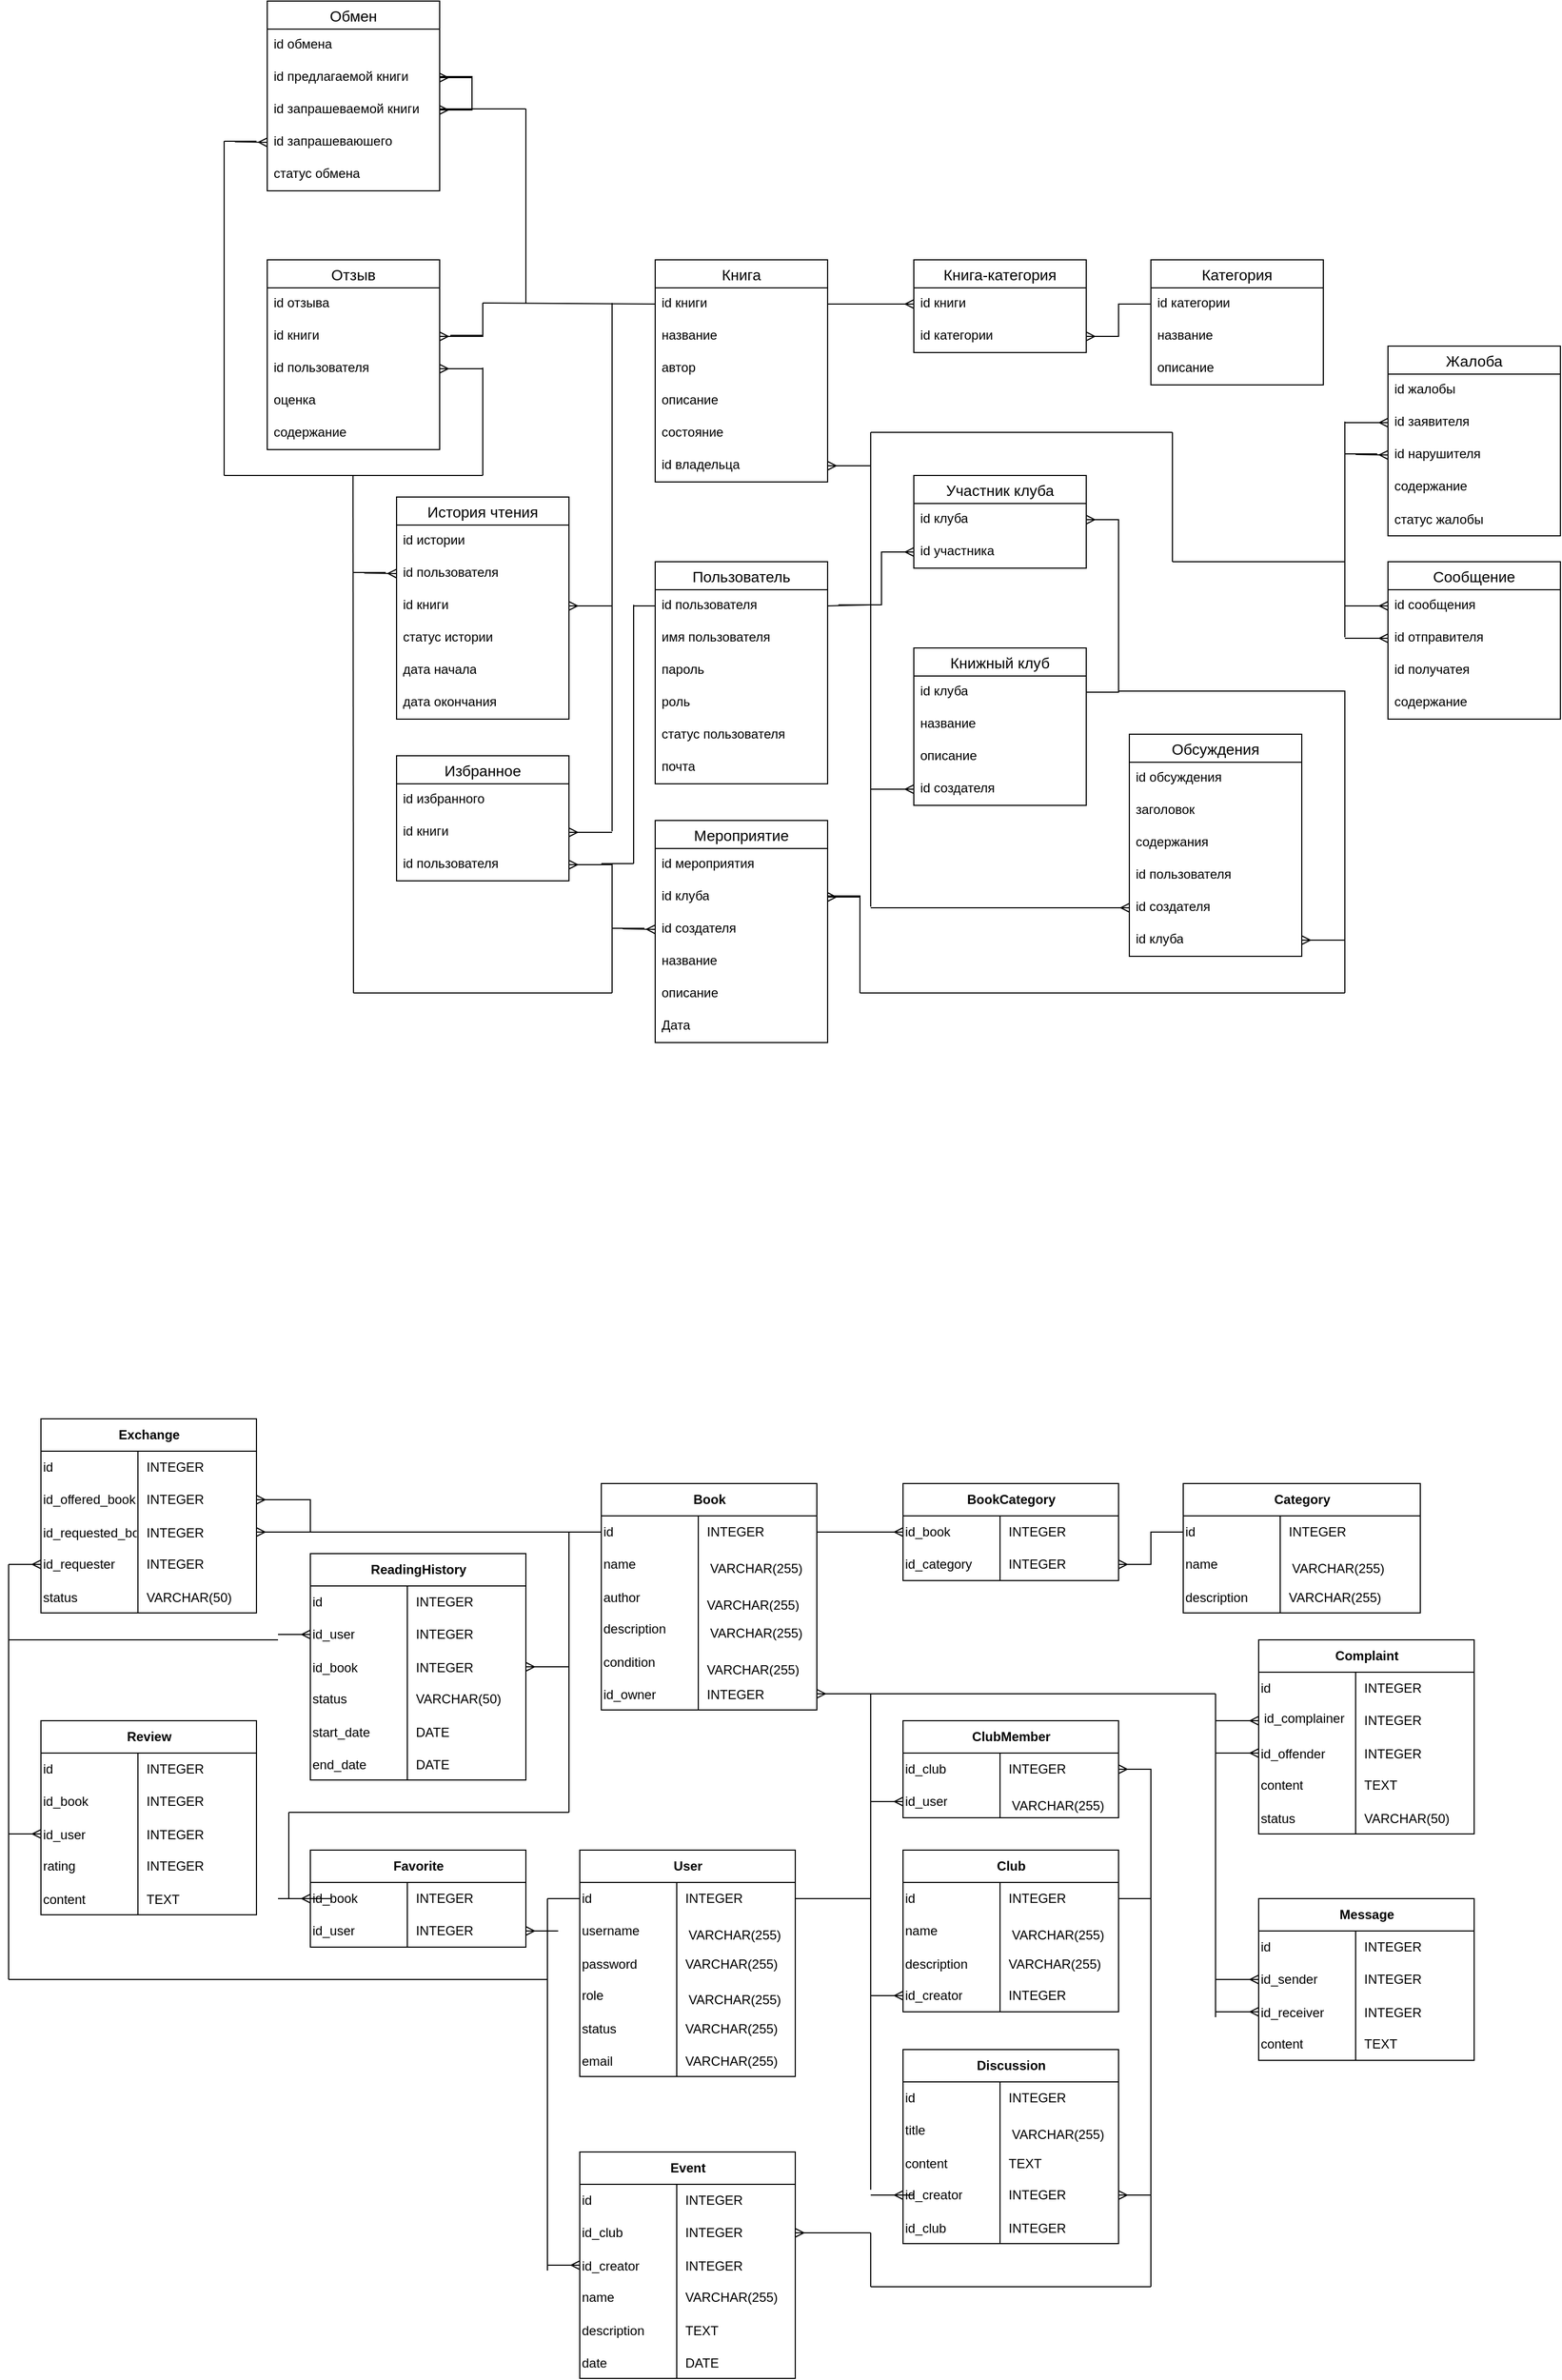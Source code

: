 <mxfile version="24.8.6">
  <diagram name="Страница — 1" id="UNfX2noEoG_miFSSqA6X">
    <mxGraphModel dx="2946" dy="2162" grid="0" gridSize="10" guides="1" tooltips="1" connect="1" arrows="1" fold="1" page="0" pageScale="1" pageWidth="827" pageHeight="1169" math="0" shadow="0">
      <root>
        <mxCell id="0" />
        <mxCell id="1" parent="0" />
        <mxCell id="iFJSCMJlYhWizeAJuMHt-85" value="Избранное" style="swimlane;fontStyle=0;childLayout=stackLayout;horizontal=1;startSize=26;horizontalStack=0;resizeParent=1;resizeParentMax=0;resizeLast=0;collapsible=1;marginBottom=0;align=center;fontSize=14;" vertex="1" parent="1">
          <mxGeometry x="-640" y="-500" width="160" height="116" as="geometry" />
        </mxCell>
        <mxCell id="iFJSCMJlYhWizeAJuMHt-86" value="id избранного" style="text;strokeColor=none;fillColor=none;spacingLeft=4;spacingRight=4;overflow=hidden;rotatable=0;points=[[0,0.5],[1,0.5]];portConstraint=eastwest;fontSize=12;whiteSpace=wrap;html=1;" vertex="1" parent="iFJSCMJlYhWizeAJuMHt-85">
          <mxGeometry y="26" width="160" height="30" as="geometry" />
        </mxCell>
        <mxCell id="iFJSCMJlYhWizeAJuMHt-88" value="id книги" style="text;strokeColor=none;fillColor=none;spacingLeft=4;spacingRight=4;overflow=hidden;rotatable=0;points=[[0,0.5],[1,0.5]];portConstraint=eastwest;fontSize=12;whiteSpace=wrap;html=1;" vertex="1" parent="iFJSCMJlYhWizeAJuMHt-85">
          <mxGeometry y="56" width="160" height="30" as="geometry" />
        </mxCell>
        <mxCell id="iFJSCMJlYhWizeAJuMHt-87" value="id пользователя" style="text;strokeColor=none;fillColor=none;spacingLeft=4;spacingRight=4;overflow=hidden;rotatable=0;points=[[0,0.5],[1,0.5]];portConstraint=eastwest;fontSize=12;whiteSpace=wrap;html=1;" vertex="1" parent="iFJSCMJlYhWizeAJuMHt-85">
          <mxGeometry y="86" width="160" height="30" as="geometry" />
        </mxCell>
        <mxCell id="iFJSCMJlYhWizeAJuMHt-103" value="Сообщение" style="swimlane;fontStyle=0;childLayout=stackLayout;horizontal=1;startSize=26;horizontalStack=0;resizeParent=1;resizeParentMax=0;resizeLast=0;collapsible=1;marginBottom=0;align=center;fontSize=14;" vertex="1" parent="1">
          <mxGeometry x="280" y="-680" width="160" height="146" as="geometry" />
        </mxCell>
        <mxCell id="iFJSCMJlYhWizeAJuMHt-104" value="id сообщения" style="text;strokeColor=none;fillColor=none;spacingLeft=4;spacingRight=4;overflow=hidden;rotatable=0;points=[[0,0.5],[1,0.5]];portConstraint=eastwest;fontSize=12;whiteSpace=wrap;html=1;" vertex="1" parent="iFJSCMJlYhWizeAJuMHt-103">
          <mxGeometry y="26" width="160" height="30" as="geometry" />
        </mxCell>
        <mxCell id="iFJSCMJlYhWizeAJuMHt-105" value="id отправителя" style="text;strokeColor=none;fillColor=none;spacingLeft=4;spacingRight=4;overflow=hidden;rotatable=0;points=[[0,0.5],[1,0.5]];portConstraint=eastwest;fontSize=12;whiteSpace=wrap;html=1;" vertex="1" parent="iFJSCMJlYhWizeAJuMHt-103">
          <mxGeometry y="56" width="160" height="30" as="geometry" />
        </mxCell>
        <mxCell id="iFJSCMJlYhWizeAJuMHt-106" value="id получатея" style="text;strokeColor=none;fillColor=none;spacingLeft=4;spacingRight=4;overflow=hidden;rotatable=0;points=[[0,0.5],[1,0.5]];portConstraint=eastwest;fontSize=12;whiteSpace=wrap;html=1;" vertex="1" parent="iFJSCMJlYhWizeAJuMHt-103">
          <mxGeometry y="86" width="160" height="30" as="geometry" />
        </mxCell>
        <mxCell id="iFJSCMJlYhWizeAJuMHt-107" value="содержание" style="text;strokeColor=none;fillColor=none;spacingLeft=4;spacingRight=4;overflow=hidden;rotatable=0;points=[[0,0.5],[1,0.5]];portConstraint=eastwest;fontSize=12;whiteSpace=wrap;html=1;" vertex="1" parent="iFJSCMJlYhWizeAJuMHt-103">
          <mxGeometry y="116" width="160" height="30" as="geometry" />
        </mxCell>
        <mxCell id="iFJSCMJlYhWizeAJuMHt-108" value="Мероприятие" style="swimlane;fontStyle=0;childLayout=stackLayout;horizontal=1;startSize=26;horizontalStack=0;resizeParent=1;resizeParentMax=0;resizeLast=0;collapsible=1;marginBottom=0;align=center;fontSize=14;" vertex="1" parent="1">
          <mxGeometry x="-400" y="-440" width="160" height="206" as="geometry" />
        </mxCell>
        <mxCell id="iFJSCMJlYhWizeAJuMHt-109" value="id мероприятия" style="text;strokeColor=none;fillColor=none;spacingLeft=4;spacingRight=4;overflow=hidden;rotatable=0;points=[[0,0.5],[1,0.5]];portConstraint=eastwest;fontSize=12;whiteSpace=wrap;html=1;" vertex="1" parent="iFJSCMJlYhWizeAJuMHt-108">
          <mxGeometry y="26" width="160" height="30" as="geometry" />
        </mxCell>
        <mxCell id="iFJSCMJlYhWizeAJuMHt-110" value="id клуба" style="text;strokeColor=none;fillColor=none;spacingLeft=4;spacingRight=4;overflow=hidden;rotatable=0;points=[[0,0.5],[1,0.5]];portConstraint=eastwest;fontSize=12;whiteSpace=wrap;html=1;" vertex="1" parent="iFJSCMJlYhWizeAJuMHt-108">
          <mxGeometry y="56" width="160" height="30" as="geometry" />
        </mxCell>
        <mxCell id="iFJSCMJlYhWizeAJuMHt-296" value="id создателя" style="text;strokeColor=none;fillColor=none;spacingLeft=4;spacingRight=4;overflow=hidden;rotatable=0;points=[[0,0.5],[1,0.5]];portConstraint=eastwest;fontSize=12;whiteSpace=wrap;html=1;" vertex="1" parent="iFJSCMJlYhWizeAJuMHt-108">
          <mxGeometry y="86" width="160" height="30" as="geometry" />
        </mxCell>
        <mxCell id="iFJSCMJlYhWizeAJuMHt-111" value="название" style="text;strokeColor=none;fillColor=none;spacingLeft=4;spacingRight=4;overflow=hidden;rotatable=0;points=[[0,0.5],[1,0.5]];portConstraint=eastwest;fontSize=12;whiteSpace=wrap;html=1;" vertex="1" parent="iFJSCMJlYhWizeAJuMHt-108">
          <mxGeometry y="116" width="160" height="30" as="geometry" />
        </mxCell>
        <mxCell id="iFJSCMJlYhWizeAJuMHt-112" value="описание" style="text;strokeColor=none;fillColor=none;spacingLeft=4;spacingRight=4;overflow=hidden;rotatable=0;points=[[0,0.5],[1,0.5]];portConstraint=eastwest;fontSize=12;whiteSpace=wrap;html=1;" vertex="1" parent="iFJSCMJlYhWizeAJuMHt-108">
          <mxGeometry y="146" width="160" height="30" as="geometry" />
        </mxCell>
        <mxCell id="iFJSCMJlYhWizeAJuMHt-113" value="Дата" style="text;strokeColor=none;fillColor=none;spacingLeft=4;spacingRight=4;overflow=hidden;rotatable=0;points=[[0,0.5],[1,0.5]];portConstraint=eastwest;fontSize=12;whiteSpace=wrap;html=1;" vertex="1" parent="iFJSCMJlYhWizeAJuMHt-108">
          <mxGeometry y="176" width="160" height="30" as="geometry" />
        </mxCell>
        <mxCell id="iFJSCMJlYhWizeAJuMHt-114" value="Жалоба" style="swimlane;fontStyle=0;childLayout=stackLayout;horizontal=1;startSize=26;horizontalStack=0;resizeParent=1;resizeParentMax=0;resizeLast=0;collapsible=1;marginBottom=0;align=center;fontSize=14;" vertex="1" parent="1">
          <mxGeometry x="280" y="-880" width="160" height="176" as="geometry" />
        </mxCell>
        <mxCell id="iFJSCMJlYhWizeAJuMHt-115" value="id жалобы" style="text;strokeColor=none;fillColor=none;spacingLeft=4;spacingRight=4;overflow=hidden;rotatable=0;points=[[0,0.5],[1,0.5]];portConstraint=eastwest;fontSize=12;whiteSpace=wrap;html=1;" vertex="1" parent="iFJSCMJlYhWizeAJuMHt-114">
          <mxGeometry y="26" width="160" height="30" as="geometry" />
        </mxCell>
        <mxCell id="iFJSCMJlYhWizeAJuMHt-116" value="id заявителя" style="text;strokeColor=none;fillColor=none;spacingLeft=4;spacingRight=4;overflow=hidden;rotatable=0;points=[[0,0.5],[1,0.5]];portConstraint=eastwest;fontSize=12;whiteSpace=wrap;html=1;" vertex="1" parent="iFJSCMJlYhWizeAJuMHt-114">
          <mxGeometry y="56" width="160" height="30" as="geometry" />
        </mxCell>
        <mxCell id="iFJSCMJlYhWizeAJuMHt-117" value="id нарушителя" style="text;strokeColor=none;fillColor=none;spacingLeft=4;spacingRight=4;overflow=hidden;rotatable=0;points=[[0,0.5],[1,0.5]];portConstraint=eastwest;fontSize=12;whiteSpace=wrap;html=1;" vertex="1" parent="iFJSCMJlYhWizeAJuMHt-114">
          <mxGeometry y="86" width="160" height="30" as="geometry" />
        </mxCell>
        <mxCell id="iFJSCMJlYhWizeAJuMHt-118" value="содержание" style="text;strokeColor=none;fillColor=none;spacingLeft=4;spacingRight=4;overflow=hidden;rotatable=0;points=[[0,0.5],[1,0.5]];portConstraint=eastwest;fontSize=12;whiteSpace=wrap;html=1;" vertex="1" parent="iFJSCMJlYhWizeAJuMHt-114">
          <mxGeometry y="116" width="160" height="30" as="geometry" />
        </mxCell>
        <mxCell id="iFJSCMJlYhWizeAJuMHt-119" value="статус жалобы" style="text;strokeColor=none;fillColor=none;align=left;verticalAlign=middle;spacingLeft=4;spacingRight=4;overflow=hidden;points=[[0,0.5],[1,0.5]];portConstraint=eastwest;rotatable=0;whiteSpace=wrap;html=1;" vertex="1" parent="iFJSCMJlYhWizeAJuMHt-114">
          <mxGeometry y="146" width="160" height="30" as="geometry" />
        </mxCell>
        <mxCell id="iFJSCMJlYhWizeAJuMHt-120" value="История чтения" style="swimlane;fontStyle=0;childLayout=stackLayout;horizontal=1;startSize=26;horizontalStack=0;resizeParent=1;resizeParentMax=0;resizeLast=0;collapsible=1;marginBottom=0;align=center;fontSize=14;" vertex="1" parent="1">
          <mxGeometry x="-640" y="-740" width="160" height="206" as="geometry" />
        </mxCell>
        <mxCell id="iFJSCMJlYhWizeAJuMHt-121" value="id истории" style="text;strokeColor=none;fillColor=none;spacingLeft=4;spacingRight=4;overflow=hidden;rotatable=0;points=[[0,0.5],[1,0.5]];portConstraint=eastwest;fontSize=12;whiteSpace=wrap;html=1;" vertex="1" parent="iFJSCMJlYhWizeAJuMHt-120">
          <mxGeometry y="26" width="160" height="30" as="geometry" />
        </mxCell>
        <mxCell id="iFJSCMJlYhWizeAJuMHt-122" value="id пользователя" style="text;strokeColor=none;fillColor=none;spacingLeft=4;spacingRight=4;overflow=hidden;rotatable=0;points=[[0,0.5],[1,0.5]];portConstraint=eastwest;fontSize=12;whiteSpace=wrap;html=1;" vertex="1" parent="iFJSCMJlYhWizeAJuMHt-120">
          <mxGeometry y="56" width="160" height="30" as="geometry" />
        </mxCell>
        <mxCell id="iFJSCMJlYhWizeAJuMHt-123" value="id книги" style="text;strokeColor=none;fillColor=none;spacingLeft=4;spacingRight=4;overflow=hidden;rotatable=0;points=[[0,0.5],[1,0.5]];portConstraint=eastwest;fontSize=12;whiteSpace=wrap;html=1;" vertex="1" parent="iFJSCMJlYhWizeAJuMHt-120">
          <mxGeometry y="86" width="160" height="30" as="geometry" />
        </mxCell>
        <mxCell id="iFJSCMJlYhWizeAJuMHt-124" value="статус истории" style="text;strokeColor=none;fillColor=none;spacingLeft=4;spacingRight=4;overflow=hidden;rotatable=0;points=[[0,0.5],[1,0.5]];portConstraint=eastwest;fontSize=12;whiteSpace=wrap;html=1;" vertex="1" parent="iFJSCMJlYhWizeAJuMHt-120">
          <mxGeometry y="116" width="160" height="30" as="geometry" />
        </mxCell>
        <mxCell id="iFJSCMJlYhWizeAJuMHt-126" value="дата начала" style="text;strokeColor=none;fillColor=none;spacingLeft=4;spacingRight=4;overflow=hidden;rotatable=0;points=[[0,0.5],[1,0.5]];portConstraint=eastwest;fontSize=12;whiteSpace=wrap;html=1;" vertex="1" parent="iFJSCMJlYhWizeAJuMHt-120">
          <mxGeometry y="146" width="160" height="30" as="geometry" />
        </mxCell>
        <mxCell id="iFJSCMJlYhWizeAJuMHt-127" value="дата окончания" style="text;strokeColor=none;fillColor=none;spacingLeft=4;spacingRight=4;overflow=hidden;rotatable=0;points=[[0,0.5],[1,0.5]];portConstraint=eastwest;fontSize=12;whiteSpace=wrap;html=1;" vertex="1" parent="iFJSCMJlYhWizeAJuMHt-120">
          <mxGeometry y="176" width="160" height="30" as="geometry" />
        </mxCell>
        <mxCell id="iFJSCMJlYhWizeAJuMHt-132" value="Отзыв" style="swimlane;fontStyle=0;childLayout=stackLayout;horizontal=1;startSize=26;horizontalStack=0;resizeParent=1;resizeParentMax=0;resizeLast=0;collapsible=1;marginBottom=0;align=center;fontSize=14;" vertex="1" parent="1">
          <mxGeometry x="-760" y="-960" width="160" height="176" as="geometry" />
        </mxCell>
        <mxCell id="iFJSCMJlYhWizeAJuMHt-133" value="id отзыва" style="text;strokeColor=none;fillColor=none;spacingLeft=4;spacingRight=4;overflow=hidden;rotatable=0;points=[[0,0.5],[1,0.5]];portConstraint=eastwest;fontSize=12;whiteSpace=wrap;html=1;" vertex="1" parent="iFJSCMJlYhWizeAJuMHt-132">
          <mxGeometry y="26" width="160" height="30" as="geometry" />
        </mxCell>
        <mxCell id="iFJSCMJlYhWizeAJuMHt-134" value="id книги" style="text;strokeColor=none;fillColor=none;spacingLeft=4;spacingRight=4;overflow=hidden;rotatable=0;points=[[0,0.5],[1,0.5]];portConstraint=eastwest;fontSize=12;whiteSpace=wrap;html=1;" vertex="1" parent="iFJSCMJlYhWizeAJuMHt-132">
          <mxGeometry y="56" width="160" height="30" as="geometry" />
        </mxCell>
        <mxCell id="iFJSCMJlYhWizeAJuMHt-135" value="id пользователя" style="text;strokeColor=none;fillColor=none;spacingLeft=4;spacingRight=4;overflow=hidden;rotatable=0;points=[[0,0.5],[1,0.5]];portConstraint=eastwest;fontSize=12;whiteSpace=wrap;html=1;" vertex="1" parent="iFJSCMJlYhWizeAJuMHt-132">
          <mxGeometry y="86" width="160" height="30" as="geometry" />
        </mxCell>
        <mxCell id="iFJSCMJlYhWizeAJuMHt-136" value="оценка" style="text;strokeColor=none;fillColor=none;spacingLeft=4;spacingRight=4;overflow=hidden;rotatable=0;points=[[0,0.5],[1,0.5]];portConstraint=eastwest;fontSize=12;whiteSpace=wrap;html=1;" vertex="1" parent="iFJSCMJlYhWizeAJuMHt-132">
          <mxGeometry y="116" width="160" height="30" as="geometry" />
        </mxCell>
        <mxCell id="iFJSCMJlYhWizeAJuMHt-137" value="содержание" style="text;strokeColor=none;fillColor=none;spacingLeft=4;spacingRight=4;overflow=hidden;rotatable=0;points=[[0,0.5],[1,0.5]];portConstraint=eastwest;fontSize=12;whiteSpace=wrap;html=1;" vertex="1" parent="iFJSCMJlYhWizeAJuMHt-132">
          <mxGeometry y="146" width="160" height="30" as="geometry" />
        </mxCell>
        <mxCell id="iFJSCMJlYhWizeAJuMHt-138" value="Книга" style="swimlane;fontStyle=0;childLayout=stackLayout;horizontal=1;startSize=26;horizontalStack=0;resizeParent=1;resizeParentMax=0;resizeLast=0;collapsible=1;marginBottom=0;align=center;fontSize=14;" vertex="1" parent="1">
          <mxGeometry x="-400" y="-960" width="160" height="206" as="geometry" />
        </mxCell>
        <mxCell id="iFJSCMJlYhWizeAJuMHt-139" value="id книги" style="text;strokeColor=none;fillColor=none;spacingLeft=4;spacingRight=4;overflow=hidden;rotatable=0;points=[[0,0.5],[1,0.5]];portConstraint=eastwest;fontSize=12;whiteSpace=wrap;html=1;" vertex="1" parent="iFJSCMJlYhWizeAJuMHt-138">
          <mxGeometry y="26" width="160" height="30" as="geometry" />
        </mxCell>
        <mxCell id="iFJSCMJlYhWizeAJuMHt-140" value="название" style="text;strokeColor=none;fillColor=none;spacingLeft=4;spacingRight=4;overflow=hidden;rotatable=0;points=[[0,0.5],[1,0.5]];portConstraint=eastwest;fontSize=12;whiteSpace=wrap;html=1;" vertex="1" parent="iFJSCMJlYhWizeAJuMHt-138">
          <mxGeometry y="56" width="160" height="30" as="geometry" />
        </mxCell>
        <mxCell id="iFJSCMJlYhWizeAJuMHt-141" value="автор" style="text;strokeColor=none;fillColor=none;spacingLeft=4;spacingRight=4;overflow=hidden;rotatable=0;points=[[0,0.5],[1,0.5]];portConstraint=eastwest;fontSize=12;whiteSpace=wrap;html=1;" vertex="1" parent="iFJSCMJlYhWizeAJuMHt-138">
          <mxGeometry y="86" width="160" height="30" as="geometry" />
        </mxCell>
        <mxCell id="iFJSCMJlYhWizeAJuMHt-142" value="описание" style="text;strokeColor=none;fillColor=none;spacingLeft=4;spacingRight=4;overflow=hidden;rotatable=0;points=[[0,0.5],[1,0.5]];portConstraint=eastwest;fontSize=12;whiteSpace=wrap;html=1;" vertex="1" parent="iFJSCMJlYhWizeAJuMHt-138">
          <mxGeometry y="116" width="160" height="30" as="geometry" />
        </mxCell>
        <mxCell id="iFJSCMJlYhWizeAJuMHt-144" value="состояние" style="text;strokeColor=none;fillColor=none;spacingLeft=4;spacingRight=4;overflow=hidden;rotatable=0;points=[[0,0.5],[1,0.5]];portConstraint=eastwest;fontSize=12;whiteSpace=wrap;html=1;" vertex="1" parent="iFJSCMJlYhWizeAJuMHt-138">
          <mxGeometry y="146" width="160" height="30" as="geometry" />
        </mxCell>
        <mxCell id="iFJSCMJlYhWizeAJuMHt-143" value="id владельца" style="text;strokeColor=none;fillColor=none;spacingLeft=4;spacingRight=4;overflow=hidden;rotatable=0;points=[[0,0.5],[1,0.5]];portConstraint=eastwest;fontSize=12;whiteSpace=wrap;html=1;" vertex="1" parent="iFJSCMJlYhWizeAJuMHt-138">
          <mxGeometry y="176" width="160" height="30" as="geometry" />
        </mxCell>
        <mxCell id="iFJSCMJlYhWizeAJuMHt-145" value="Пользователь" style="swimlane;fontStyle=0;childLayout=stackLayout;horizontal=1;startSize=26;horizontalStack=0;resizeParent=1;resizeParentMax=0;resizeLast=0;collapsible=1;marginBottom=0;align=center;fontSize=14;" vertex="1" parent="1">
          <mxGeometry x="-400" y="-680" width="160" height="206" as="geometry" />
        </mxCell>
        <mxCell id="iFJSCMJlYhWizeAJuMHt-146" value="id пользователя" style="text;strokeColor=none;fillColor=none;spacingLeft=4;spacingRight=4;overflow=hidden;rotatable=0;points=[[0,0.5],[1,0.5]];portConstraint=eastwest;fontSize=12;whiteSpace=wrap;html=1;" vertex="1" parent="iFJSCMJlYhWizeAJuMHt-145">
          <mxGeometry y="26" width="160" height="30" as="geometry" />
        </mxCell>
        <mxCell id="iFJSCMJlYhWizeAJuMHt-151" value="имя пользователя" style="text;strokeColor=none;fillColor=none;spacingLeft=4;spacingRight=4;overflow=hidden;rotatable=0;points=[[0,0.5],[1,0.5]];portConstraint=eastwest;fontSize=12;whiteSpace=wrap;html=1;" vertex="1" parent="iFJSCMJlYhWizeAJuMHt-145">
          <mxGeometry y="56" width="160" height="30" as="geometry" />
        </mxCell>
        <mxCell id="iFJSCMJlYhWizeAJuMHt-150" value="пароль" style="text;strokeColor=none;fillColor=none;spacingLeft=4;spacingRight=4;overflow=hidden;rotatable=0;points=[[0,0.5],[1,0.5]];portConstraint=eastwest;fontSize=12;whiteSpace=wrap;html=1;" vertex="1" parent="iFJSCMJlYhWizeAJuMHt-145">
          <mxGeometry y="86" width="160" height="30" as="geometry" />
        </mxCell>
        <mxCell id="iFJSCMJlYhWizeAJuMHt-149" value="роль" style="text;strokeColor=none;fillColor=none;spacingLeft=4;spacingRight=4;overflow=hidden;rotatable=0;points=[[0,0.5],[1,0.5]];portConstraint=eastwest;fontSize=12;whiteSpace=wrap;html=1;" vertex="1" parent="iFJSCMJlYhWizeAJuMHt-145">
          <mxGeometry y="116" width="160" height="30" as="geometry" />
        </mxCell>
        <mxCell id="iFJSCMJlYhWizeAJuMHt-147" value="статус пользователя" style="text;strokeColor=none;fillColor=none;spacingLeft=4;spacingRight=4;overflow=hidden;rotatable=0;points=[[0,0.5],[1,0.5]];portConstraint=eastwest;fontSize=12;whiteSpace=wrap;html=1;" vertex="1" parent="iFJSCMJlYhWizeAJuMHt-145">
          <mxGeometry y="146" width="160" height="30" as="geometry" />
        </mxCell>
        <mxCell id="iFJSCMJlYhWizeAJuMHt-148" value="почта" style="text;strokeColor=none;fillColor=none;spacingLeft=4;spacingRight=4;overflow=hidden;rotatable=0;points=[[0,0.5],[1,0.5]];portConstraint=eastwest;fontSize=12;whiteSpace=wrap;html=1;" vertex="1" parent="iFJSCMJlYhWizeAJuMHt-145">
          <mxGeometry y="176" width="160" height="30" as="geometry" />
        </mxCell>
        <mxCell id="iFJSCMJlYhWizeAJuMHt-152" value="Участник клуба" style="swimlane;fontStyle=0;childLayout=stackLayout;horizontal=1;startSize=26;horizontalStack=0;resizeParent=1;resizeParentMax=0;resizeLast=0;collapsible=1;marginBottom=0;align=center;fontSize=14;" vertex="1" parent="1">
          <mxGeometry x="-160" y="-760" width="160" height="86" as="geometry" />
        </mxCell>
        <mxCell id="iFJSCMJlYhWizeAJuMHt-154" value="id клуба" style="text;strokeColor=none;fillColor=none;spacingLeft=4;spacingRight=4;overflow=hidden;rotatable=0;points=[[0,0.5],[1,0.5]];portConstraint=eastwest;fontSize=12;whiteSpace=wrap;html=1;" vertex="1" parent="iFJSCMJlYhWizeAJuMHt-152">
          <mxGeometry y="26" width="160" height="30" as="geometry" />
        </mxCell>
        <mxCell id="iFJSCMJlYhWizeAJuMHt-153" value="id участника" style="text;strokeColor=none;fillColor=none;spacingLeft=4;spacingRight=4;overflow=hidden;rotatable=0;points=[[0,0.5],[1,0.5]];portConstraint=eastwest;fontSize=12;whiteSpace=wrap;html=1;" vertex="1" parent="iFJSCMJlYhWizeAJuMHt-152">
          <mxGeometry y="56" width="160" height="30" as="geometry" />
        </mxCell>
        <mxCell id="iFJSCMJlYhWizeAJuMHt-156" value="Книжный клуб" style="swimlane;fontStyle=0;childLayout=stackLayout;horizontal=1;startSize=26;horizontalStack=0;resizeParent=1;resizeParentMax=0;resizeLast=0;collapsible=1;marginBottom=0;align=center;fontSize=14;" vertex="1" parent="1">
          <mxGeometry x="-160" y="-600" width="160" height="146" as="geometry" />
        </mxCell>
        <mxCell id="iFJSCMJlYhWizeAJuMHt-157" value="id клуба" style="text;strokeColor=none;fillColor=none;spacingLeft=4;spacingRight=4;overflow=hidden;rotatable=0;points=[[0,0.5],[1,0.5]];portConstraint=eastwest;fontSize=12;whiteSpace=wrap;html=1;" vertex="1" parent="iFJSCMJlYhWizeAJuMHt-156">
          <mxGeometry y="26" width="160" height="30" as="geometry" />
        </mxCell>
        <mxCell id="iFJSCMJlYhWizeAJuMHt-160" value="название" style="text;strokeColor=none;fillColor=none;spacingLeft=4;spacingRight=4;overflow=hidden;rotatable=0;points=[[0,0.5],[1,0.5]];portConstraint=eastwest;fontSize=12;whiteSpace=wrap;html=1;" vertex="1" parent="iFJSCMJlYhWizeAJuMHt-156">
          <mxGeometry y="56" width="160" height="30" as="geometry" />
        </mxCell>
        <mxCell id="iFJSCMJlYhWizeAJuMHt-158" value="описание" style="text;strokeColor=none;fillColor=none;spacingLeft=4;spacingRight=4;overflow=hidden;rotatable=0;points=[[0,0.5],[1,0.5]];portConstraint=eastwest;fontSize=12;whiteSpace=wrap;html=1;" vertex="1" parent="iFJSCMJlYhWizeAJuMHt-156">
          <mxGeometry y="86" width="160" height="30" as="geometry" />
        </mxCell>
        <mxCell id="iFJSCMJlYhWizeAJuMHt-159" value="id создателя" style="text;strokeColor=none;fillColor=none;spacingLeft=4;spacingRight=4;overflow=hidden;rotatable=0;points=[[0,0.5],[1,0.5]];portConstraint=eastwest;fontSize=12;whiteSpace=wrap;html=1;" vertex="1" parent="iFJSCMJlYhWizeAJuMHt-156">
          <mxGeometry y="116" width="160" height="30" as="geometry" />
        </mxCell>
        <mxCell id="iFJSCMJlYhWizeAJuMHt-161" value="Обмен" style="swimlane;fontStyle=0;childLayout=stackLayout;horizontal=1;startSize=26;horizontalStack=0;resizeParent=1;resizeParentMax=0;resizeLast=0;collapsible=1;marginBottom=0;align=center;fontSize=14;" vertex="1" parent="1">
          <mxGeometry x="-760" y="-1200" width="160" height="176" as="geometry" />
        </mxCell>
        <mxCell id="iFJSCMJlYhWizeAJuMHt-162" value="id обмена" style="text;strokeColor=none;fillColor=none;spacingLeft=4;spacingRight=4;overflow=hidden;rotatable=0;points=[[0,0.5],[1,0.5]];portConstraint=eastwest;fontSize=12;whiteSpace=wrap;html=1;" vertex="1" parent="iFJSCMJlYhWizeAJuMHt-161">
          <mxGeometry y="26" width="160" height="30" as="geometry" />
        </mxCell>
        <mxCell id="iFJSCMJlYhWizeAJuMHt-167" value="id предлагаемой книги" style="text;strokeColor=none;fillColor=none;spacingLeft=4;spacingRight=4;overflow=hidden;rotatable=0;points=[[0,0.5],[1,0.5]];portConstraint=eastwest;fontSize=12;whiteSpace=wrap;html=1;" vertex="1" parent="iFJSCMJlYhWizeAJuMHt-161">
          <mxGeometry y="56" width="160" height="30" as="geometry" />
        </mxCell>
        <mxCell id="iFJSCMJlYhWizeAJuMHt-166" value="id запрашеваемой книги" style="text;strokeColor=none;fillColor=none;spacingLeft=4;spacingRight=4;overflow=hidden;rotatable=0;points=[[0,0.5],[1,0.5]];portConstraint=eastwest;fontSize=12;whiteSpace=wrap;html=1;" vertex="1" parent="iFJSCMJlYhWizeAJuMHt-161">
          <mxGeometry y="86" width="160" height="30" as="geometry" />
        </mxCell>
        <mxCell id="iFJSCMJlYhWizeAJuMHt-165" value="id запрашеваюшего" style="text;strokeColor=none;fillColor=none;spacingLeft=4;spacingRight=4;overflow=hidden;rotatable=0;points=[[0,0.5],[1,0.5]];portConstraint=eastwest;fontSize=12;whiteSpace=wrap;html=1;" vertex="1" parent="iFJSCMJlYhWizeAJuMHt-161">
          <mxGeometry y="116" width="160" height="30" as="geometry" />
        </mxCell>
        <mxCell id="iFJSCMJlYhWizeAJuMHt-164" value="статус обмена" style="text;strokeColor=none;fillColor=none;spacingLeft=4;spacingRight=4;overflow=hidden;rotatable=0;points=[[0,0.5],[1,0.5]];portConstraint=eastwest;fontSize=12;whiteSpace=wrap;html=1;" vertex="1" parent="iFJSCMJlYhWizeAJuMHt-161">
          <mxGeometry y="146" width="160" height="30" as="geometry" />
        </mxCell>
        <mxCell id="iFJSCMJlYhWizeAJuMHt-168" value="Книга-категория" style="swimlane;fontStyle=0;childLayout=stackLayout;horizontal=1;startSize=26;horizontalStack=0;resizeParent=1;resizeParentMax=0;resizeLast=0;collapsible=1;marginBottom=0;align=center;fontSize=14;" vertex="1" parent="1">
          <mxGeometry x="-160" y="-960" width="160" height="86" as="geometry" />
        </mxCell>
        <mxCell id="iFJSCMJlYhWizeAJuMHt-169" value="id книги" style="text;strokeColor=none;fillColor=none;spacingLeft=4;spacingRight=4;overflow=hidden;rotatable=0;points=[[0,0.5],[1,0.5]];portConstraint=eastwest;fontSize=12;whiteSpace=wrap;html=1;" vertex="1" parent="iFJSCMJlYhWizeAJuMHt-168">
          <mxGeometry y="26" width="160" height="30" as="geometry" />
        </mxCell>
        <mxCell id="iFJSCMJlYhWizeAJuMHt-170" value="id категории" style="text;strokeColor=none;fillColor=none;spacingLeft=4;spacingRight=4;overflow=hidden;rotatable=0;points=[[0,0.5],[1,0.5]];portConstraint=eastwest;fontSize=12;whiteSpace=wrap;html=1;" vertex="1" parent="iFJSCMJlYhWizeAJuMHt-168">
          <mxGeometry y="56" width="160" height="30" as="geometry" />
        </mxCell>
        <mxCell id="iFJSCMJlYhWizeAJuMHt-172" value="Категория" style="swimlane;fontStyle=0;childLayout=stackLayout;horizontal=1;startSize=26;horizontalStack=0;resizeParent=1;resizeParentMax=0;resizeLast=0;collapsible=1;marginBottom=0;align=center;fontSize=14;" vertex="1" parent="1">
          <mxGeometry x="60" y="-960" width="160" height="116" as="geometry" />
        </mxCell>
        <mxCell id="iFJSCMJlYhWizeAJuMHt-173" value="id категории" style="text;strokeColor=none;fillColor=none;spacingLeft=4;spacingRight=4;overflow=hidden;rotatable=0;points=[[0,0.5],[1,0.5]];portConstraint=eastwest;fontSize=12;whiteSpace=wrap;html=1;" vertex="1" parent="iFJSCMJlYhWizeAJuMHt-172">
          <mxGeometry y="26" width="160" height="30" as="geometry" />
        </mxCell>
        <mxCell id="iFJSCMJlYhWizeAJuMHt-174" value="название" style="text;strokeColor=none;fillColor=none;spacingLeft=4;spacingRight=4;overflow=hidden;rotatable=0;points=[[0,0.5],[1,0.5]];portConstraint=eastwest;fontSize=12;whiteSpace=wrap;html=1;" vertex="1" parent="iFJSCMJlYhWizeAJuMHt-172">
          <mxGeometry y="56" width="160" height="30" as="geometry" />
        </mxCell>
        <mxCell id="iFJSCMJlYhWizeAJuMHt-176" value="описание" style="text;strokeColor=none;fillColor=none;spacingLeft=4;spacingRight=4;overflow=hidden;rotatable=0;points=[[0,0.5],[1,0.5]];portConstraint=eastwest;fontSize=12;whiteSpace=wrap;html=1;" vertex="1" parent="iFJSCMJlYhWizeAJuMHt-172">
          <mxGeometry y="86" width="160" height="30" as="geometry" />
        </mxCell>
        <mxCell id="iFJSCMJlYhWizeAJuMHt-185" value="Обсуждения" style="swimlane;fontStyle=0;childLayout=stackLayout;horizontal=1;startSize=26;horizontalStack=0;resizeParent=1;resizeParentMax=0;resizeLast=0;collapsible=1;marginBottom=0;align=center;fontSize=14;" vertex="1" parent="1">
          <mxGeometry x="40" y="-520" width="160" height="206" as="geometry" />
        </mxCell>
        <mxCell id="iFJSCMJlYhWizeAJuMHt-186" value="id обсуждения" style="text;strokeColor=none;fillColor=none;spacingLeft=4;spacingRight=4;overflow=hidden;rotatable=0;points=[[0,0.5],[1,0.5]];portConstraint=eastwest;fontSize=12;whiteSpace=wrap;html=1;" vertex="1" parent="iFJSCMJlYhWizeAJuMHt-185">
          <mxGeometry y="26" width="160" height="30" as="geometry" />
        </mxCell>
        <mxCell id="iFJSCMJlYhWizeAJuMHt-187" value="заголовок" style="text;strokeColor=none;fillColor=none;spacingLeft=4;spacingRight=4;overflow=hidden;rotatable=0;points=[[0,0.5],[1,0.5]];portConstraint=eastwest;fontSize=12;whiteSpace=wrap;html=1;" vertex="1" parent="iFJSCMJlYhWizeAJuMHt-185">
          <mxGeometry y="56" width="160" height="30" as="geometry" />
        </mxCell>
        <mxCell id="iFJSCMJlYhWizeAJuMHt-188" value="содержания" style="text;strokeColor=none;fillColor=none;spacingLeft=4;spacingRight=4;overflow=hidden;rotatable=0;points=[[0,0.5],[1,0.5]];portConstraint=eastwest;fontSize=12;whiteSpace=wrap;html=1;" vertex="1" parent="iFJSCMJlYhWizeAJuMHt-185">
          <mxGeometry y="86" width="160" height="30" as="geometry" />
        </mxCell>
        <mxCell id="iFJSCMJlYhWizeAJuMHt-189" value="id пользователя" style="text;strokeColor=none;fillColor=none;spacingLeft=4;spacingRight=4;overflow=hidden;rotatable=0;points=[[0,0.5],[1,0.5]];portConstraint=eastwest;fontSize=12;whiteSpace=wrap;html=1;" vertex="1" parent="iFJSCMJlYhWizeAJuMHt-185">
          <mxGeometry y="116" width="160" height="30" as="geometry" />
        </mxCell>
        <mxCell id="iFJSCMJlYhWizeAJuMHt-191" value="id создателя" style="text;strokeColor=none;fillColor=none;spacingLeft=4;spacingRight=4;overflow=hidden;rotatable=0;points=[[0,0.5],[1,0.5]];portConstraint=eastwest;fontSize=12;whiteSpace=wrap;html=1;" vertex="1" parent="iFJSCMJlYhWizeAJuMHt-185">
          <mxGeometry y="146" width="160" height="30" as="geometry" />
        </mxCell>
        <mxCell id="iFJSCMJlYhWizeAJuMHt-190" value="id клуба" style="text;strokeColor=none;fillColor=none;spacingLeft=4;spacingRight=4;overflow=hidden;rotatable=0;points=[[0,0.5],[1,0.5]];portConstraint=eastwest;fontSize=12;whiteSpace=wrap;html=1;" vertex="1" parent="iFJSCMJlYhWizeAJuMHt-185">
          <mxGeometry y="176" width="160" height="30" as="geometry" />
        </mxCell>
        <mxCell id="iFJSCMJlYhWizeAJuMHt-227" value="" style="endArrow=none;html=1;rounded=0;entryX=1;entryY=0.5;entryDx=0;entryDy=0;" edge="1" parent="1" target="iFJSCMJlYhWizeAJuMHt-143">
          <mxGeometry width="50" height="50" relative="1" as="geometry">
            <mxPoint x="-200" y="-769" as="sourcePoint" />
            <mxPoint x="-180" y="-830" as="targetPoint" />
          </mxGeometry>
        </mxCell>
        <mxCell id="iFJSCMJlYhWizeAJuMHt-228" value="" style="endArrow=none;html=1;rounded=0;" edge="1" parent="1">
          <mxGeometry width="50" height="50" relative="1" as="geometry">
            <mxPoint x="-200" y="-640" as="sourcePoint" />
            <mxPoint x="-200" y="-770" as="targetPoint" />
          </mxGeometry>
        </mxCell>
        <mxCell id="iFJSCMJlYhWizeAJuMHt-229" value="" style="endArrow=none;html=1;rounded=0;entryX=1;entryY=0.5;entryDx=0;entryDy=0;" edge="1" parent="1" target="iFJSCMJlYhWizeAJuMHt-146">
          <mxGeometry width="50" height="50" relative="1" as="geometry">
            <mxPoint x="-200" y="-640" as="sourcePoint" />
            <mxPoint x="-160" y="-610" as="targetPoint" />
          </mxGeometry>
        </mxCell>
        <mxCell id="iFJSCMJlYhWizeAJuMHt-231" value="" style="edgeStyle=entityRelationEdgeStyle;fontSize=12;html=1;endArrow=ERmany;rounded=0;entryX=1;entryY=0.5;entryDx=0;entryDy=0;" edge="1" parent="1" target="iFJSCMJlYhWizeAJuMHt-143">
          <mxGeometry width="100" height="100" relative="1" as="geometry">
            <mxPoint x="-230" y="-640" as="sourcePoint" />
            <mxPoint x="-50" y="-810" as="targetPoint" />
          </mxGeometry>
        </mxCell>
        <mxCell id="iFJSCMJlYhWizeAJuMHt-232" value="" style="edgeStyle=entityRelationEdgeStyle;fontSize=12;html=1;endArrow=ERmany;rounded=0;entryX=0;entryY=0.5;entryDx=0;entryDy=0;exitX=1;exitY=0.5;exitDx=0;exitDy=0;" edge="1" parent="1" source="iFJSCMJlYhWizeAJuMHt-139" target="iFJSCMJlYhWizeAJuMHt-169">
          <mxGeometry width="100" height="100" relative="1" as="geometry">
            <mxPoint x="-110" y="-700" as="sourcePoint" />
            <mxPoint x="-10" y="-800" as="targetPoint" />
          </mxGeometry>
        </mxCell>
        <mxCell id="iFJSCMJlYhWizeAJuMHt-234" value="" style="edgeStyle=entityRelationEdgeStyle;fontSize=12;html=1;endArrow=ERmany;rounded=0;entryX=1;entryY=0.5;entryDx=0;entryDy=0;exitX=0;exitY=0.5;exitDx=0;exitDy=0;" edge="1" parent="1" source="iFJSCMJlYhWizeAJuMHt-173" target="iFJSCMJlYhWizeAJuMHt-170">
          <mxGeometry width="100" height="100" relative="1" as="geometry">
            <mxPoint x="-60" y="-750" as="sourcePoint" />
            <mxPoint x="40" y="-850" as="targetPoint" />
          </mxGeometry>
        </mxCell>
        <mxCell id="iFJSCMJlYhWizeAJuMHt-236" value="" style="edgeStyle=entityRelationEdgeStyle;fontSize=12;html=1;endArrow=ERmany;rounded=0;entryX=0;entryY=0.5;entryDx=0;entryDy=0;" edge="1" parent="1" target="iFJSCMJlYhWizeAJuMHt-159">
          <mxGeometry width="100" height="100" relative="1" as="geometry">
            <mxPoint x="-200" y="-469" as="sourcePoint" />
            <mxPoint x="-140" y="-510" as="targetPoint" />
            <Array as="points">
              <mxPoint x="-200" y="-549" />
              <mxPoint x="-180" y="-530" />
            </Array>
          </mxGeometry>
        </mxCell>
        <mxCell id="iFJSCMJlYhWizeAJuMHt-237" value="" style="endArrow=none;html=1;rounded=0;" edge="1" parent="1">
          <mxGeometry width="50" height="50" relative="1" as="geometry">
            <mxPoint x="-200" y="-360" as="sourcePoint" />
            <mxPoint x="-200" y="-800" as="targetPoint" />
          </mxGeometry>
        </mxCell>
        <mxCell id="iFJSCMJlYhWizeAJuMHt-239" value="" style="edgeStyle=entityRelationEdgeStyle;fontSize=12;html=1;endArrow=ERmany;rounded=0;entryX=1;entryY=0.5;entryDx=0;entryDy=0;exitX=1;exitY=0.5;exitDx=0;exitDy=0;" edge="1" parent="1" source="iFJSCMJlYhWizeAJuMHt-157" target="iFJSCMJlYhWizeAJuMHt-154">
          <mxGeometry width="100" height="100" relative="1" as="geometry">
            <mxPoint x="40" y="-720" as="sourcePoint" />
            <mxPoint x="130" y="-590" as="targetPoint" />
            <Array as="points">
              <mxPoint x="20" y="-570" />
            </Array>
          </mxGeometry>
        </mxCell>
        <mxCell id="iFJSCMJlYhWizeAJuMHt-240" value="" style="edgeStyle=entityRelationEdgeStyle;fontSize=12;html=1;endArrow=ERmany;rounded=0;entryX=0;entryY=0.5;entryDx=0;entryDy=0;" edge="1" parent="1" target="iFJSCMJlYhWizeAJuMHt-153">
          <mxGeometry width="100" height="100" relative="1" as="geometry">
            <mxPoint x="-220" y="-640" as="sourcePoint" />
            <mxPoint x="10" y="-709" as="targetPoint" />
            <Array as="points">
              <mxPoint x="30" y="-560" />
            </Array>
          </mxGeometry>
        </mxCell>
        <mxCell id="iFJSCMJlYhWizeAJuMHt-241" value="" style="edgeStyle=entityRelationEdgeStyle;fontSize=12;html=1;endArrow=ERmany;rounded=0;entryX=0;entryY=0.5;entryDx=0;entryDy=0;" edge="1" parent="1" target="iFJSCMJlYhWizeAJuMHt-191">
          <mxGeometry width="100" height="100" relative="1" as="geometry">
            <mxPoint x="-200" y="-359" as="sourcePoint" />
            <mxPoint x="-90" y="-420" as="targetPoint" />
          </mxGeometry>
        </mxCell>
        <mxCell id="iFJSCMJlYhWizeAJuMHt-245" value="" style="endArrow=none;html=1;rounded=0;" edge="1" parent="1">
          <mxGeometry width="50" height="50" relative="1" as="geometry">
            <mxPoint x="30" y="-560" as="sourcePoint" />
            <mxPoint x="240" y="-560" as="targetPoint" />
          </mxGeometry>
        </mxCell>
        <mxCell id="iFJSCMJlYhWizeAJuMHt-246" value="" style="edgeStyle=entityRelationEdgeStyle;fontSize=12;html=1;endArrow=ERmany;rounded=0;entryX=1;entryY=0.5;entryDx=0;entryDy=0;" edge="1" parent="1" target="iFJSCMJlYhWizeAJuMHt-190">
          <mxGeometry width="100" height="100" relative="1" as="geometry">
            <mxPoint x="210" y="-560" as="sourcePoint" />
            <mxPoint x="340" y="-480" as="targetPoint" />
          </mxGeometry>
        </mxCell>
        <mxCell id="iFJSCMJlYhWizeAJuMHt-250" value="" style="endArrow=none;html=1;rounded=0;" edge="1" parent="1">
          <mxGeometry width="50" height="50" relative="1" as="geometry">
            <mxPoint x="80" y="-680" as="sourcePoint" />
            <mxPoint x="80" y="-800" as="targetPoint" />
          </mxGeometry>
        </mxCell>
        <mxCell id="iFJSCMJlYhWizeAJuMHt-251" value="" style="endArrow=none;html=1;rounded=0;" edge="1" parent="1">
          <mxGeometry width="50" height="50" relative="1" as="geometry">
            <mxPoint x="-200" y="-800" as="sourcePoint" />
            <mxPoint x="80" y="-800" as="targetPoint" />
          </mxGeometry>
        </mxCell>
        <mxCell id="iFJSCMJlYhWizeAJuMHt-252" value="" style="edgeStyle=entityRelationEdgeStyle;fontSize=12;html=1;endArrow=ERmany;rounded=0;entryX=1;entryY=0.5;entryDx=0;entryDy=0;" edge="1" parent="1" target="iFJSCMJlYhWizeAJuMHt-134">
          <mxGeometry width="100" height="100" relative="1" as="geometry">
            <mxPoint x="-590" y="-890" as="sourcePoint" />
            <mxPoint x="-420" y="-790" as="targetPoint" />
            <Array as="points">
              <mxPoint x="-410" y="-890" />
              <mxPoint x="-580" y="-890" />
              <mxPoint x="-570" y="-889" />
            </Array>
          </mxGeometry>
        </mxCell>
        <mxCell id="iFJSCMJlYhWizeAJuMHt-254" value="" style="edgeStyle=entityRelationEdgeStyle;fontSize=12;html=1;endArrow=ERmany;rounded=0;entryX=1;entryY=0.5;entryDx=0;entryDy=0;" edge="1" parent="1" target="iFJSCMJlYhWizeAJuMHt-135">
          <mxGeometry width="100" height="100" relative="1" as="geometry">
            <mxPoint x="-590" y="-859" as="sourcePoint" />
            <mxPoint x="-430" y="-660" as="targetPoint" />
          </mxGeometry>
        </mxCell>
        <mxCell id="iFJSCMJlYhWizeAJuMHt-256" value="" style="edgeStyle=entityRelationEdgeStyle;fontSize=12;html=1;endArrow=ERmany;rounded=0;entryX=0;entryY=0.5;entryDx=0;entryDy=0;" edge="1" parent="1" target="iFJSCMJlYhWizeAJuMHt-105">
          <mxGeometry width="100" height="100" relative="1" as="geometry">
            <mxPoint x="240" y="-609" as="sourcePoint" />
            <mxPoint x="210" y="-710" as="targetPoint" />
          </mxGeometry>
        </mxCell>
        <mxCell id="iFJSCMJlYhWizeAJuMHt-257" value="" style="edgeStyle=entityRelationEdgeStyle;fontSize=12;html=1;endArrow=ERmany;rounded=0;entryX=0;entryY=0.5;entryDx=0;entryDy=0;" edge="1" parent="1" target="iFJSCMJlYhWizeAJuMHt-104">
          <mxGeometry width="100" height="100" relative="1" as="geometry">
            <mxPoint x="240" y="-639" as="sourcePoint" />
            <mxPoint x="210" y="-740" as="targetPoint" />
          </mxGeometry>
        </mxCell>
        <mxCell id="iFJSCMJlYhWizeAJuMHt-258" value="" style="endArrow=none;html=1;rounded=0;" edge="1" parent="1">
          <mxGeometry width="50" height="50" relative="1" as="geometry">
            <mxPoint x="240" y="-610" as="sourcePoint" />
            <mxPoint x="240" y="-640" as="targetPoint" />
          </mxGeometry>
        </mxCell>
        <mxCell id="iFJSCMJlYhWizeAJuMHt-259" value="" style="edgeStyle=entityRelationEdgeStyle;fontSize=12;html=1;endArrow=ERmany;rounded=0;entryX=0;entryY=0.5;entryDx=0;entryDy=0;" edge="1" parent="1" target="iFJSCMJlYhWizeAJuMHt-116">
          <mxGeometry width="100" height="100" relative="1" as="geometry">
            <mxPoint x="240" y="-809" as="sourcePoint" />
            <mxPoint x="230" y="-750" as="targetPoint" />
          </mxGeometry>
        </mxCell>
        <mxCell id="iFJSCMJlYhWizeAJuMHt-260" value="" style="edgeStyle=entityRelationEdgeStyle;fontSize=12;html=1;endArrow=ERmany;rounded=0;entryX=0;entryY=0.5;entryDx=0;entryDy=0;" edge="1" parent="1" target="iFJSCMJlYhWizeAJuMHt-117">
          <mxGeometry width="100" height="100" relative="1" as="geometry">
            <mxPoint x="240" y="-780" as="sourcePoint" />
            <mxPoint x="200" y="-750" as="targetPoint" />
          </mxGeometry>
        </mxCell>
        <mxCell id="iFJSCMJlYhWizeAJuMHt-261" value="" style="endArrow=none;html=1;rounded=0;" edge="1" parent="1">
          <mxGeometry width="50" height="50" relative="1" as="geometry">
            <mxPoint x="240" y="-640" as="sourcePoint" />
            <mxPoint x="240" y="-810" as="targetPoint" />
          </mxGeometry>
        </mxCell>
        <mxCell id="iFJSCMJlYhWizeAJuMHt-262" value="" style="endArrow=none;html=1;rounded=0;" edge="1" parent="1">
          <mxGeometry width="50" height="50" relative="1" as="geometry">
            <mxPoint x="80" y="-680" as="sourcePoint" />
            <mxPoint x="240" y="-680" as="targetPoint" />
          </mxGeometry>
        </mxCell>
        <mxCell id="iFJSCMJlYhWizeAJuMHt-266" value="" style="endArrow=none;html=1;rounded=0;" edge="1" parent="1">
          <mxGeometry width="50" height="50" relative="1" as="geometry">
            <mxPoint x="-560" y="-760" as="sourcePoint" />
            <mxPoint x="-560" y="-860" as="targetPoint" />
          </mxGeometry>
        </mxCell>
        <mxCell id="iFJSCMJlYhWizeAJuMHt-267" value="" style="endArrow=none;html=1;rounded=0;" edge="1" parent="1">
          <mxGeometry width="50" height="50" relative="1" as="geometry">
            <mxPoint x="-680" y="-760" as="sourcePoint" />
            <mxPoint x="-560" y="-760" as="targetPoint" />
          </mxGeometry>
        </mxCell>
        <mxCell id="iFJSCMJlYhWizeAJuMHt-268" value="" style="endArrow=none;html=1;rounded=0;" edge="1" parent="1">
          <mxGeometry width="50" height="50" relative="1" as="geometry">
            <mxPoint x="-680" y="-280" as="sourcePoint" />
            <mxPoint x="-680.42" y="-760" as="targetPoint" />
          </mxGeometry>
        </mxCell>
        <mxCell id="iFJSCMJlYhWizeAJuMHt-270" value="" style="endArrow=none;html=1;rounded=0;" edge="1" parent="1">
          <mxGeometry width="50" height="50" relative="1" as="geometry">
            <mxPoint x="-440" y="-280" as="sourcePoint" />
            <mxPoint x="-680" y="-280" as="targetPoint" />
          </mxGeometry>
        </mxCell>
        <mxCell id="iFJSCMJlYhWizeAJuMHt-271" value="" style="endArrow=none;html=1;rounded=0;" edge="1" parent="1">
          <mxGeometry width="50" height="50" relative="1" as="geometry">
            <mxPoint x="-440" y="-280" as="sourcePoint" />
            <mxPoint x="-440" y="-400" as="targetPoint" />
          </mxGeometry>
        </mxCell>
        <mxCell id="iFJSCMJlYhWizeAJuMHt-272" value="" style="endArrow=none;html=1;rounded=0;entryX=0;entryY=0.5;entryDx=0;entryDy=0;" edge="1" parent="1" target="iFJSCMJlYhWizeAJuMHt-139">
          <mxGeometry width="50" height="50" relative="1" as="geometry">
            <mxPoint x="-560" y="-920" as="sourcePoint" />
            <mxPoint x="-440" y="-920" as="targetPoint" />
          </mxGeometry>
        </mxCell>
        <mxCell id="iFJSCMJlYhWizeAJuMHt-274" value="" style="endArrow=none;html=1;rounded=0;entryX=0;entryY=0.5;entryDx=0;entryDy=0;" edge="1" parent="1" target="iFJSCMJlYhWizeAJuMHt-146">
          <mxGeometry width="50" height="50" relative="1" as="geometry">
            <mxPoint x="-420" y="-639" as="sourcePoint" />
            <mxPoint x="-390" y="-770" as="targetPoint" />
          </mxGeometry>
        </mxCell>
        <mxCell id="iFJSCMJlYhWizeAJuMHt-275" value="" style="endArrow=none;html=1;rounded=0;" edge="1" parent="1">
          <mxGeometry width="50" height="50" relative="1" as="geometry">
            <mxPoint x="-420" y="-400" as="sourcePoint" />
            <mxPoint x="-420" y="-640" as="targetPoint" />
          </mxGeometry>
        </mxCell>
        <mxCell id="iFJSCMJlYhWizeAJuMHt-277" value="" style="edgeStyle=entityRelationEdgeStyle;fontSize=12;html=1;endArrow=ERmany;rounded=0;entryX=1;entryY=0.5;entryDx=0;entryDy=0;" edge="1" parent="1" target="iFJSCMJlYhWizeAJuMHt-87">
          <mxGeometry width="100" height="100" relative="1" as="geometry">
            <mxPoint x="-470" y="-399" as="sourcePoint" />
            <mxPoint x="-420" y="-890" as="targetPoint" />
          </mxGeometry>
        </mxCell>
        <mxCell id="iFJSCMJlYhWizeAJuMHt-279" value="" style="endArrow=none;html=1;rounded=0;" edge="1" parent="1">
          <mxGeometry width="50" height="50" relative="1" as="geometry">
            <mxPoint x="-560" y="-890" as="sourcePoint" />
            <mxPoint x="-560" y="-920" as="targetPoint" />
          </mxGeometry>
        </mxCell>
        <mxCell id="iFJSCMJlYhWizeAJuMHt-283" value="" style="endArrow=none;html=1;rounded=0;" edge="1" parent="1">
          <mxGeometry width="50" height="50" relative="1" as="geometry">
            <mxPoint x="-450" y="-400" as="sourcePoint" />
            <mxPoint x="-420" y="-400" as="targetPoint" />
          </mxGeometry>
        </mxCell>
        <mxCell id="iFJSCMJlYhWizeAJuMHt-284" value="" style="endArrow=none;html=1;rounded=0;" edge="1" parent="1">
          <mxGeometry width="50" height="50" relative="1" as="geometry">
            <mxPoint x="-440" y="-430" as="sourcePoint" />
            <mxPoint x="-440" y="-920" as="targetPoint" />
          </mxGeometry>
        </mxCell>
        <mxCell id="iFJSCMJlYhWizeAJuMHt-285" value="" style="edgeStyle=entityRelationEdgeStyle;fontSize=12;html=1;endArrow=ERmany;rounded=0;entryX=1;entryY=0.5;entryDx=0;entryDy=0;" edge="1" parent="1" target="iFJSCMJlYhWizeAJuMHt-88">
          <mxGeometry width="100" height="100" relative="1" as="geometry">
            <mxPoint x="-470" y="-429" as="sourcePoint" />
            <mxPoint x="-680" y="-540" as="targetPoint" />
          </mxGeometry>
        </mxCell>
        <mxCell id="iFJSCMJlYhWizeAJuMHt-286" value="" style="edgeStyle=entityRelationEdgeStyle;fontSize=12;html=1;endArrow=ERmany;rounded=0;entryX=1;entryY=0.5;entryDx=0;entryDy=0;" edge="1" parent="1" target="iFJSCMJlYhWizeAJuMHt-123">
          <mxGeometry width="100" height="100" relative="1" as="geometry">
            <mxPoint x="-470" y="-639" as="sourcePoint" />
            <mxPoint x="-720" y="-590" as="targetPoint" />
          </mxGeometry>
        </mxCell>
        <mxCell id="iFJSCMJlYhWizeAJuMHt-287" value="" style="edgeStyle=entityRelationEdgeStyle;fontSize=12;html=1;endArrow=ERmany;rounded=0;entryX=0;entryY=0.5;entryDx=0;entryDy=0;" edge="1" parent="1" target="iFJSCMJlYhWizeAJuMHt-122">
          <mxGeometry width="100" height="100" relative="1" as="geometry">
            <mxPoint x="-680" y="-670" as="sourcePoint" />
            <mxPoint x="-720" y="-650" as="targetPoint" />
          </mxGeometry>
        </mxCell>
        <mxCell id="iFJSCMJlYhWizeAJuMHt-288" value="" style="edgeStyle=entityRelationEdgeStyle;fontSize=12;html=1;endArrow=ERmany;rounded=0;entryX=1;entryY=0.5;entryDx=0;entryDy=0;" edge="1" parent="1" target="iFJSCMJlYhWizeAJuMHt-167">
          <mxGeometry width="100" height="100" relative="1" as="geometry">
            <mxPoint x="-600" y="-1130" as="sourcePoint" />
            <mxPoint x="-390" y="-1120" as="targetPoint" />
          </mxGeometry>
        </mxCell>
        <mxCell id="iFJSCMJlYhWizeAJuMHt-289" value="" style="edgeStyle=entityRelationEdgeStyle;fontSize=12;html=1;endArrow=ERmany;rounded=0;entryX=1;entryY=0.5;entryDx=0;entryDy=0;" edge="1" parent="1" target="iFJSCMJlYhWizeAJuMHt-166">
          <mxGeometry width="100" height="100" relative="1" as="geometry">
            <mxPoint x="-600" y="-1100" as="sourcePoint" />
            <mxPoint x="-390" y="-1060" as="targetPoint" />
          </mxGeometry>
        </mxCell>
        <mxCell id="iFJSCMJlYhWizeAJuMHt-290" value="" style="endArrow=none;html=1;rounded=0;" edge="1" parent="1">
          <mxGeometry width="50" height="50" relative="1" as="geometry">
            <mxPoint x="-570" y="-1100" as="sourcePoint" />
            <mxPoint x="-570" y="-1130" as="targetPoint" />
          </mxGeometry>
        </mxCell>
        <mxCell id="iFJSCMJlYhWizeAJuMHt-291" value="" style="endArrow=none;html=1;rounded=0;" edge="1" parent="1">
          <mxGeometry width="50" height="50" relative="1" as="geometry">
            <mxPoint x="-520" y="-1100" as="sourcePoint" />
            <mxPoint x="-570" y="-1100" as="targetPoint" />
          </mxGeometry>
        </mxCell>
        <mxCell id="iFJSCMJlYhWizeAJuMHt-292" value="" style="endArrow=none;html=1;rounded=0;" edge="1" parent="1">
          <mxGeometry width="50" height="50" relative="1" as="geometry">
            <mxPoint x="-520" y="-920" as="sourcePoint" />
            <mxPoint x="-520" y="-1100" as="targetPoint" />
          </mxGeometry>
        </mxCell>
        <mxCell id="iFJSCMJlYhWizeAJuMHt-293" value="" style="edgeStyle=entityRelationEdgeStyle;fontSize=12;html=1;endArrow=ERmany;rounded=0;entryX=0;entryY=0.5;entryDx=0;entryDy=0;" edge="1" parent="1" target="iFJSCMJlYhWizeAJuMHt-165">
          <mxGeometry width="100" height="100" relative="1" as="geometry">
            <mxPoint x="-800" y="-1070" as="sourcePoint" />
            <mxPoint x="-780" y="-1040" as="targetPoint" />
          </mxGeometry>
        </mxCell>
        <mxCell id="iFJSCMJlYhWizeAJuMHt-294" value="" style="endArrow=none;html=1;rounded=0;" edge="1" parent="1">
          <mxGeometry width="50" height="50" relative="1" as="geometry">
            <mxPoint x="-800" y="-760" as="sourcePoint" />
            <mxPoint x="-800" y="-1070" as="targetPoint" />
          </mxGeometry>
        </mxCell>
        <mxCell id="iFJSCMJlYhWizeAJuMHt-295" value="" style="endArrow=none;html=1;rounded=0;" edge="1" parent="1">
          <mxGeometry width="50" height="50" relative="1" as="geometry">
            <mxPoint x="-800" y="-760" as="sourcePoint" />
            <mxPoint x="-680" y="-760" as="targetPoint" />
          </mxGeometry>
        </mxCell>
        <mxCell id="iFJSCMJlYhWizeAJuMHt-297" value="" style="edgeStyle=entityRelationEdgeStyle;fontSize=12;html=1;endArrow=ERmany;rounded=0;entryX=0;entryY=0.5;entryDx=0;entryDy=0;" edge="1" parent="1" target="iFJSCMJlYhWizeAJuMHt-296">
          <mxGeometry width="100" height="100" relative="1" as="geometry">
            <mxPoint x="-440" y="-340" as="sourcePoint" />
            <mxPoint x="-520" y="-290" as="targetPoint" />
          </mxGeometry>
        </mxCell>
        <mxCell id="iFJSCMJlYhWizeAJuMHt-298" value="" style="edgeStyle=entityRelationEdgeStyle;fontSize=12;html=1;endArrow=ERmany;rounded=0;entryX=1;entryY=0.5;entryDx=0;entryDy=0;" edge="1" parent="1" target="iFJSCMJlYhWizeAJuMHt-110">
          <mxGeometry width="100" height="100" relative="1" as="geometry">
            <mxPoint x="-240" y="-370" as="sourcePoint" />
            <mxPoint x="-60" y="-300" as="targetPoint" />
            <Array as="points">
              <mxPoint x="-150" y="-280" />
            </Array>
          </mxGeometry>
        </mxCell>
        <mxCell id="iFJSCMJlYhWizeAJuMHt-299" value="" style="endArrow=none;html=1;rounded=0;" edge="1" parent="1">
          <mxGeometry width="50" height="50" relative="1" as="geometry">
            <mxPoint x="-210" y="-280" as="sourcePoint" />
            <mxPoint x="-210" y="-370" as="targetPoint" />
          </mxGeometry>
        </mxCell>
        <mxCell id="iFJSCMJlYhWizeAJuMHt-300" value="" style="endArrow=none;html=1;rounded=0;" edge="1" parent="1">
          <mxGeometry width="50" height="50" relative="1" as="geometry">
            <mxPoint x="240" y="-280" as="sourcePoint" />
            <mxPoint x="-210" y="-280" as="targetPoint" />
          </mxGeometry>
        </mxCell>
        <mxCell id="iFJSCMJlYhWizeAJuMHt-301" value="" style="endArrow=none;html=1;rounded=0;" edge="1" parent="1">
          <mxGeometry width="50" height="50" relative="1" as="geometry">
            <mxPoint x="240" y="-280" as="sourcePoint" />
            <mxPoint x="240" y="-330" as="targetPoint" />
          </mxGeometry>
        </mxCell>
        <mxCell id="iFJSCMJlYhWizeAJuMHt-394" value="Book" style="shape=table;startSize=30;container=1;collapsible=1;childLayout=tableLayout;fixedRows=1;rowLines=0;fontStyle=1;align=center;resizeLast=1;html=1;" vertex="1" parent="1">
          <mxGeometry x="-450" y="175" width="200" height="210" as="geometry" />
        </mxCell>
        <mxCell id="iFJSCMJlYhWizeAJuMHt-398" value="" style="shape=tableRow;horizontal=0;startSize=0;swimlaneHead=0;swimlaneBody=0;fillColor=none;collapsible=0;dropTarget=0;points=[[0,0.5],[1,0.5]];portConstraint=eastwest;top=0;left=0;right=0;bottom=0;" vertex="1" parent="iFJSCMJlYhWizeAJuMHt-394">
          <mxGeometry y="30" width="200" height="30" as="geometry" />
        </mxCell>
        <mxCell id="iFJSCMJlYhWizeAJuMHt-399" value="id" style="shape=partialRectangle;connectable=0;fillColor=none;top=0;left=0;bottom=0;right=0;editable=1;overflow=hidden;whiteSpace=wrap;html=1;align=left;" vertex="1" parent="iFJSCMJlYhWizeAJuMHt-398">
          <mxGeometry width="90" height="30" as="geometry">
            <mxRectangle width="90" height="30" as="alternateBounds" />
          </mxGeometry>
        </mxCell>
        <mxCell id="iFJSCMJlYhWizeAJuMHt-400" value="INTEGER" style="shape=partialRectangle;connectable=0;fillColor=none;top=0;left=0;bottom=0;right=0;align=left;spacingLeft=6;overflow=hidden;whiteSpace=wrap;html=1;" vertex="1" parent="iFJSCMJlYhWizeAJuMHt-398">
          <mxGeometry x="90" width="110" height="30" as="geometry">
            <mxRectangle width="110" height="30" as="alternateBounds" />
          </mxGeometry>
        </mxCell>
        <mxCell id="iFJSCMJlYhWizeAJuMHt-401" value="" style="shape=tableRow;horizontal=0;startSize=0;swimlaneHead=0;swimlaneBody=0;fillColor=none;collapsible=0;dropTarget=0;points=[[0,0.5],[1,0.5]];portConstraint=eastwest;top=0;left=0;right=0;bottom=0;" vertex="1" parent="iFJSCMJlYhWizeAJuMHt-394">
          <mxGeometry y="60" width="200" height="30" as="geometry" />
        </mxCell>
        <mxCell id="iFJSCMJlYhWizeAJuMHt-402" value="name" style="shape=partialRectangle;connectable=0;fillColor=none;top=0;left=0;bottom=0;right=0;editable=1;overflow=hidden;whiteSpace=wrap;html=1;align=left;" vertex="1" parent="iFJSCMJlYhWizeAJuMHt-401">
          <mxGeometry width="90" height="30" as="geometry">
            <mxRectangle width="90" height="30" as="alternateBounds" />
          </mxGeometry>
        </mxCell>
        <mxCell id="iFJSCMJlYhWizeAJuMHt-403" value="&lt;table&gt;&lt;tbody&gt;&lt;tr&gt;&lt;td&gt;&lt;/td&gt;&lt;/tr&gt;&lt;/tbody&gt;&lt;/table&gt;&lt;table&gt;&lt;tbody&gt;&lt;tr&gt;&lt;td&gt;VARCHAR(255)&lt;/td&gt;&lt;/tr&gt;&lt;/tbody&gt;&lt;/table&gt;" style="shape=partialRectangle;connectable=0;fillColor=none;top=0;left=0;bottom=0;right=0;align=left;spacingLeft=6;overflow=hidden;whiteSpace=wrap;html=1;" vertex="1" parent="iFJSCMJlYhWizeAJuMHt-401">
          <mxGeometry x="90" width="110" height="30" as="geometry">
            <mxRectangle width="110" height="30" as="alternateBounds" />
          </mxGeometry>
        </mxCell>
        <mxCell id="iFJSCMJlYhWizeAJuMHt-408" value="" style="shape=tableRow;horizontal=0;startSize=0;swimlaneHead=0;swimlaneBody=0;fillColor=none;collapsible=0;dropTarget=0;points=[[0,0.5],[1,0.5]];portConstraint=eastwest;top=0;left=0;right=0;bottom=0;" vertex="1" parent="iFJSCMJlYhWizeAJuMHt-394">
          <mxGeometry y="90" width="200" height="30" as="geometry" />
        </mxCell>
        <mxCell id="iFJSCMJlYhWizeAJuMHt-409" value="author" style="shape=partialRectangle;connectable=0;fillColor=none;top=0;left=0;bottom=0;right=0;editable=1;overflow=hidden;align=left;" vertex="1" parent="iFJSCMJlYhWizeAJuMHt-408">
          <mxGeometry width="90" height="30" as="geometry">
            <mxRectangle width="90" height="30" as="alternateBounds" />
          </mxGeometry>
        </mxCell>
        <mxCell id="iFJSCMJlYhWizeAJuMHt-410" value="&#xa;VARCHAR(255)" style="shape=partialRectangle;connectable=0;fillColor=none;top=0;left=0;bottom=0;right=0;align=left;spacingLeft=6;overflow=hidden;" vertex="1" parent="iFJSCMJlYhWizeAJuMHt-408">
          <mxGeometry x="90" width="110" height="30" as="geometry">
            <mxRectangle width="110" height="30" as="alternateBounds" />
          </mxGeometry>
        </mxCell>
        <mxCell id="iFJSCMJlYhWizeAJuMHt-404" value="" style="shape=tableRow;horizontal=0;startSize=0;swimlaneHead=0;swimlaneBody=0;fillColor=none;collapsible=0;dropTarget=0;points=[[0,0.5],[1,0.5]];portConstraint=eastwest;top=0;left=0;right=0;bottom=0;" vertex="1" parent="iFJSCMJlYhWizeAJuMHt-394">
          <mxGeometry y="120" width="200" height="30" as="geometry" />
        </mxCell>
        <mxCell id="iFJSCMJlYhWizeAJuMHt-405" value="description" style="shape=partialRectangle;connectable=0;fillColor=none;top=0;left=0;bottom=0;right=0;editable=1;overflow=hidden;whiteSpace=wrap;html=1;align=left;" vertex="1" parent="iFJSCMJlYhWizeAJuMHt-404">
          <mxGeometry width="90" height="30" as="geometry">
            <mxRectangle width="90" height="30" as="alternateBounds" />
          </mxGeometry>
        </mxCell>
        <mxCell id="iFJSCMJlYhWizeAJuMHt-406" value="&lt;table&gt;&lt;tbody&gt;&lt;tr&gt;&lt;td&gt;&lt;/td&gt;&lt;/tr&gt;&lt;/tbody&gt;&lt;/table&gt;&lt;table&gt;&lt;tbody&gt;&lt;tr&gt;&lt;td&gt;VARCHAR(255)&lt;/td&gt;&lt;/tr&gt;&lt;/tbody&gt;&lt;/table&gt;" style="shape=partialRectangle;connectable=0;fillColor=none;top=0;left=0;bottom=0;right=0;align=left;spacingLeft=6;overflow=hidden;whiteSpace=wrap;html=1;" vertex="1" parent="iFJSCMJlYhWizeAJuMHt-404">
          <mxGeometry x="90" width="110" height="30" as="geometry">
            <mxRectangle width="110" height="30" as="alternateBounds" />
          </mxGeometry>
        </mxCell>
        <mxCell id="iFJSCMJlYhWizeAJuMHt-424" value="" style="shape=tableRow;horizontal=0;startSize=0;swimlaneHead=0;swimlaneBody=0;fillColor=none;collapsible=0;dropTarget=0;points=[[0,0.5],[1,0.5]];portConstraint=eastwest;top=0;left=0;right=0;bottom=0;" vertex="1" parent="iFJSCMJlYhWizeAJuMHt-394">
          <mxGeometry y="150" width="200" height="30" as="geometry" />
        </mxCell>
        <mxCell id="iFJSCMJlYhWizeAJuMHt-425" value="condition" style="shape=partialRectangle;connectable=0;fillColor=none;top=0;left=0;bottom=0;right=0;editable=1;overflow=hidden;align=left;" vertex="1" parent="iFJSCMJlYhWizeAJuMHt-424">
          <mxGeometry width="90" height="30" as="geometry">
            <mxRectangle width="90" height="30" as="alternateBounds" />
          </mxGeometry>
        </mxCell>
        <mxCell id="iFJSCMJlYhWizeAJuMHt-426" value="&#xa;VARCHAR(255)" style="shape=partialRectangle;connectable=0;fillColor=none;top=0;left=0;bottom=0;right=0;align=left;spacingLeft=6;overflow=hidden;" vertex="1" parent="iFJSCMJlYhWizeAJuMHt-424">
          <mxGeometry x="90" width="110" height="30" as="geometry">
            <mxRectangle width="110" height="30" as="alternateBounds" />
          </mxGeometry>
        </mxCell>
        <mxCell id="iFJSCMJlYhWizeAJuMHt-427" value="" style="shape=tableRow;horizontal=0;startSize=0;swimlaneHead=0;swimlaneBody=0;fillColor=none;collapsible=0;dropTarget=0;points=[[0,0.5],[1,0.5]];portConstraint=eastwest;top=0;left=0;right=0;bottom=0;" vertex="1" parent="iFJSCMJlYhWizeAJuMHt-394">
          <mxGeometry y="180" width="200" height="30" as="geometry" />
        </mxCell>
        <mxCell id="iFJSCMJlYhWizeAJuMHt-428" value="id_owner" style="shape=partialRectangle;connectable=0;fillColor=none;top=0;left=0;bottom=0;right=0;editable=1;overflow=hidden;align=left;" vertex="1" parent="iFJSCMJlYhWizeAJuMHt-427">
          <mxGeometry width="90" height="30" as="geometry">
            <mxRectangle width="90" height="30" as="alternateBounds" />
          </mxGeometry>
        </mxCell>
        <mxCell id="iFJSCMJlYhWizeAJuMHt-429" value="INTEGER" style="shape=partialRectangle;connectable=0;fillColor=none;top=0;left=0;bottom=0;right=0;align=left;spacingLeft=6;overflow=hidden;" vertex="1" parent="iFJSCMJlYhWizeAJuMHt-427">
          <mxGeometry x="90" width="110" height="30" as="geometry">
            <mxRectangle width="110" height="30" as="alternateBounds" />
          </mxGeometry>
        </mxCell>
        <mxCell id="iFJSCMJlYhWizeAJuMHt-430" value="User" style="shape=table;startSize=30;container=1;collapsible=1;childLayout=tableLayout;fixedRows=1;rowLines=0;fontStyle=1;align=center;resizeLast=1;html=1;" vertex="1" parent="1">
          <mxGeometry x="-470" y="515" width="200" height="210" as="geometry" />
        </mxCell>
        <mxCell id="iFJSCMJlYhWizeAJuMHt-431" value="" style="shape=tableRow;horizontal=0;startSize=0;swimlaneHead=0;swimlaneBody=0;fillColor=none;collapsible=0;dropTarget=0;points=[[0,0.5],[1,0.5]];portConstraint=eastwest;top=0;left=0;right=0;bottom=0;" vertex="1" parent="iFJSCMJlYhWizeAJuMHt-430">
          <mxGeometry y="30" width="200" height="30" as="geometry" />
        </mxCell>
        <mxCell id="iFJSCMJlYhWizeAJuMHt-432" value="id" style="shape=partialRectangle;connectable=0;fillColor=none;top=0;left=0;bottom=0;right=0;editable=1;overflow=hidden;whiteSpace=wrap;html=1;align=left;" vertex="1" parent="iFJSCMJlYhWizeAJuMHt-431">
          <mxGeometry width="90" height="30" as="geometry">
            <mxRectangle width="90" height="30" as="alternateBounds" />
          </mxGeometry>
        </mxCell>
        <mxCell id="iFJSCMJlYhWizeAJuMHt-433" value="INTEGER" style="shape=partialRectangle;connectable=0;fillColor=none;top=0;left=0;bottom=0;right=0;align=left;spacingLeft=6;overflow=hidden;whiteSpace=wrap;html=1;" vertex="1" parent="iFJSCMJlYhWizeAJuMHt-431">
          <mxGeometry x="90" width="110" height="30" as="geometry">
            <mxRectangle width="110" height="30" as="alternateBounds" />
          </mxGeometry>
        </mxCell>
        <mxCell id="iFJSCMJlYhWizeAJuMHt-434" value="" style="shape=tableRow;horizontal=0;startSize=0;swimlaneHead=0;swimlaneBody=0;fillColor=none;collapsible=0;dropTarget=0;points=[[0,0.5],[1,0.5]];portConstraint=eastwest;top=0;left=0;right=0;bottom=0;" vertex="1" parent="iFJSCMJlYhWizeAJuMHt-430">
          <mxGeometry y="60" width="200" height="30" as="geometry" />
        </mxCell>
        <mxCell id="iFJSCMJlYhWizeAJuMHt-435" value="username" style="shape=partialRectangle;connectable=0;fillColor=none;top=0;left=0;bottom=0;right=0;editable=1;overflow=hidden;whiteSpace=wrap;html=1;align=left;" vertex="1" parent="iFJSCMJlYhWizeAJuMHt-434">
          <mxGeometry width="90" height="30" as="geometry">
            <mxRectangle width="90" height="30" as="alternateBounds" />
          </mxGeometry>
        </mxCell>
        <mxCell id="iFJSCMJlYhWizeAJuMHt-436" value="&lt;table&gt;&lt;tbody&gt;&lt;tr&gt;&lt;td&gt;&lt;/td&gt;&lt;/tr&gt;&lt;/tbody&gt;&lt;/table&gt;&lt;table&gt;&lt;tbody&gt;&lt;tr&gt;&lt;td&gt;VARCHAR(255)&lt;/td&gt;&lt;/tr&gt;&lt;/tbody&gt;&lt;/table&gt;" style="shape=partialRectangle;connectable=0;fillColor=none;top=0;left=0;bottom=0;right=0;align=left;spacingLeft=6;overflow=hidden;whiteSpace=wrap;html=1;" vertex="1" parent="iFJSCMJlYhWizeAJuMHt-434">
          <mxGeometry x="90" width="110" height="30" as="geometry">
            <mxRectangle width="110" height="30" as="alternateBounds" />
          </mxGeometry>
        </mxCell>
        <mxCell id="iFJSCMJlYhWizeAJuMHt-437" value="" style="shape=tableRow;horizontal=0;startSize=0;swimlaneHead=0;swimlaneBody=0;fillColor=none;collapsible=0;dropTarget=0;points=[[0,0.5],[1,0.5]];portConstraint=eastwest;top=0;left=0;right=0;bottom=0;" vertex="1" parent="iFJSCMJlYhWizeAJuMHt-430">
          <mxGeometry y="90" width="200" height="30" as="geometry" />
        </mxCell>
        <mxCell id="iFJSCMJlYhWizeAJuMHt-438" value="password" style="shape=partialRectangle;connectable=0;fillColor=none;top=0;left=0;bottom=0;right=0;editable=1;overflow=hidden;align=left;" vertex="1" parent="iFJSCMJlYhWizeAJuMHt-437">
          <mxGeometry width="90" height="30" as="geometry">
            <mxRectangle width="90" height="30" as="alternateBounds" />
          </mxGeometry>
        </mxCell>
        <mxCell id="iFJSCMJlYhWizeAJuMHt-439" value="VARCHAR(255)" style="shape=partialRectangle;connectable=0;fillColor=none;top=0;left=0;bottom=0;right=0;align=left;spacingLeft=6;overflow=hidden;" vertex="1" parent="iFJSCMJlYhWizeAJuMHt-437">
          <mxGeometry x="90" width="110" height="30" as="geometry">
            <mxRectangle width="110" height="30" as="alternateBounds" />
          </mxGeometry>
        </mxCell>
        <mxCell id="iFJSCMJlYhWizeAJuMHt-440" value="" style="shape=tableRow;horizontal=0;startSize=0;swimlaneHead=0;swimlaneBody=0;fillColor=none;collapsible=0;dropTarget=0;points=[[0,0.5],[1,0.5]];portConstraint=eastwest;top=0;left=0;right=0;bottom=0;" vertex="1" parent="iFJSCMJlYhWizeAJuMHt-430">
          <mxGeometry y="120" width="200" height="30" as="geometry" />
        </mxCell>
        <mxCell id="iFJSCMJlYhWizeAJuMHt-441" value="role" style="shape=partialRectangle;connectable=0;fillColor=none;top=0;left=0;bottom=0;right=0;editable=1;overflow=hidden;whiteSpace=wrap;html=1;align=left;" vertex="1" parent="iFJSCMJlYhWizeAJuMHt-440">
          <mxGeometry width="90" height="30" as="geometry">
            <mxRectangle width="90" height="30" as="alternateBounds" />
          </mxGeometry>
        </mxCell>
        <mxCell id="iFJSCMJlYhWizeAJuMHt-442" value="&lt;table&gt;&lt;tbody&gt;&lt;tr&gt;&lt;td&gt;&lt;/td&gt;&lt;/tr&gt;&lt;/tbody&gt;&lt;/table&gt;&lt;table&gt;&lt;tbody&gt;&lt;tr&gt;&lt;td&gt;VARCHAR(255)&lt;/td&gt;&lt;/tr&gt;&lt;/tbody&gt;&lt;/table&gt;" style="shape=partialRectangle;connectable=0;fillColor=none;top=0;left=0;bottom=0;right=0;align=left;spacingLeft=6;overflow=hidden;whiteSpace=wrap;html=1;" vertex="1" parent="iFJSCMJlYhWizeAJuMHt-440">
          <mxGeometry x="90" width="110" height="30" as="geometry">
            <mxRectangle width="110" height="30" as="alternateBounds" />
          </mxGeometry>
        </mxCell>
        <mxCell id="iFJSCMJlYhWizeAJuMHt-443" value="" style="shape=tableRow;horizontal=0;startSize=0;swimlaneHead=0;swimlaneBody=0;fillColor=none;collapsible=0;dropTarget=0;points=[[0,0.5],[1,0.5]];portConstraint=eastwest;top=0;left=0;right=0;bottom=0;" vertex="1" parent="iFJSCMJlYhWizeAJuMHt-430">
          <mxGeometry y="150" width="200" height="30" as="geometry" />
        </mxCell>
        <mxCell id="iFJSCMJlYhWizeAJuMHt-444" value="status" style="shape=partialRectangle;connectable=0;fillColor=none;top=0;left=0;bottom=0;right=0;editable=1;overflow=hidden;align=left;" vertex="1" parent="iFJSCMJlYhWizeAJuMHt-443">
          <mxGeometry width="90" height="30" as="geometry">
            <mxRectangle width="90" height="30" as="alternateBounds" />
          </mxGeometry>
        </mxCell>
        <mxCell id="iFJSCMJlYhWizeAJuMHt-445" value="VARCHAR(255)" style="shape=partialRectangle;connectable=0;fillColor=none;top=0;left=0;bottom=0;right=0;align=left;spacingLeft=6;overflow=hidden;" vertex="1" parent="iFJSCMJlYhWizeAJuMHt-443">
          <mxGeometry x="90" width="110" height="30" as="geometry">
            <mxRectangle width="110" height="30" as="alternateBounds" />
          </mxGeometry>
        </mxCell>
        <mxCell id="iFJSCMJlYhWizeAJuMHt-446" value="" style="shape=tableRow;horizontal=0;startSize=0;swimlaneHead=0;swimlaneBody=0;fillColor=none;collapsible=0;dropTarget=0;points=[[0,0.5],[1,0.5]];portConstraint=eastwest;top=0;left=0;right=0;bottom=0;" vertex="1" parent="iFJSCMJlYhWizeAJuMHt-430">
          <mxGeometry y="180" width="200" height="30" as="geometry" />
        </mxCell>
        <mxCell id="iFJSCMJlYhWizeAJuMHt-447" value="email" style="shape=partialRectangle;connectable=0;fillColor=none;top=0;left=0;bottom=0;right=0;editable=1;overflow=hidden;align=left;" vertex="1" parent="iFJSCMJlYhWizeAJuMHt-446">
          <mxGeometry width="90" height="30" as="geometry">
            <mxRectangle width="90" height="30" as="alternateBounds" />
          </mxGeometry>
        </mxCell>
        <mxCell id="iFJSCMJlYhWizeAJuMHt-448" value="VARCHAR(255)" style="shape=partialRectangle;connectable=0;fillColor=none;top=0;left=0;bottom=0;right=0;align=left;spacingLeft=6;overflow=hidden;" vertex="1" parent="iFJSCMJlYhWizeAJuMHt-446">
          <mxGeometry x="90" width="110" height="30" as="geometry">
            <mxRectangle width="110" height="30" as="alternateBounds" />
          </mxGeometry>
        </mxCell>
        <mxCell id="iFJSCMJlYhWizeAJuMHt-449" value="Category" style="shape=table;startSize=30;container=1;collapsible=1;childLayout=tableLayout;fixedRows=1;rowLines=0;fontStyle=1;align=center;resizeLast=1;html=1;" vertex="1" parent="1">
          <mxGeometry x="90" y="175" width="220" height="120" as="geometry" />
        </mxCell>
        <mxCell id="iFJSCMJlYhWizeAJuMHt-450" value="" style="shape=tableRow;horizontal=0;startSize=0;swimlaneHead=0;swimlaneBody=0;fillColor=none;collapsible=0;dropTarget=0;points=[[0,0.5],[1,0.5]];portConstraint=eastwest;top=0;left=0;right=0;bottom=0;" vertex="1" parent="iFJSCMJlYhWizeAJuMHt-449">
          <mxGeometry y="30" width="220" height="30" as="geometry" />
        </mxCell>
        <mxCell id="iFJSCMJlYhWizeAJuMHt-451" value="id" style="shape=partialRectangle;connectable=0;fillColor=none;top=0;left=0;bottom=0;right=0;editable=1;overflow=hidden;whiteSpace=wrap;html=1;align=left;" vertex="1" parent="iFJSCMJlYhWizeAJuMHt-450">
          <mxGeometry width="90" height="30" as="geometry">
            <mxRectangle width="90" height="30" as="alternateBounds" />
          </mxGeometry>
        </mxCell>
        <mxCell id="iFJSCMJlYhWizeAJuMHt-452" value="INTEGER" style="shape=partialRectangle;connectable=0;fillColor=none;top=0;left=0;bottom=0;right=0;align=left;spacingLeft=6;overflow=hidden;whiteSpace=wrap;html=1;" vertex="1" parent="iFJSCMJlYhWizeAJuMHt-450">
          <mxGeometry x="90" width="130" height="30" as="geometry">
            <mxRectangle width="130" height="30" as="alternateBounds" />
          </mxGeometry>
        </mxCell>
        <mxCell id="iFJSCMJlYhWizeAJuMHt-453" value="" style="shape=tableRow;horizontal=0;startSize=0;swimlaneHead=0;swimlaneBody=0;fillColor=none;collapsible=0;dropTarget=0;points=[[0,0.5],[1,0.5]];portConstraint=eastwest;top=0;left=0;right=0;bottom=0;" vertex="1" parent="iFJSCMJlYhWizeAJuMHt-449">
          <mxGeometry y="60" width="220" height="30" as="geometry" />
        </mxCell>
        <mxCell id="iFJSCMJlYhWizeAJuMHt-454" value="name" style="shape=partialRectangle;connectable=0;fillColor=none;top=0;left=0;bottom=0;right=0;editable=1;overflow=hidden;whiteSpace=wrap;html=1;align=left;" vertex="1" parent="iFJSCMJlYhWizeAJuMHt-453">
          <mxGeometry width="90" height="30" as="geometry">
            <mxRectangle width="90" height="30" as="alternateBounds" />
          </mxGeometry>
        </mxCell>
        <mxCell id="iFJSCMJlYhWizeAJuMHt-455" value="&lt;table&gt;&lt;tbody&gt;&lt;tr&gt;&lt;td&gt;&lt;/td&gt;&lt;/tr&gt;&lt;/tbody&gt;&lt;/table&gt;&lt;table&gt;&lt;tbody&gt;&lt;tr&gt;&lt;td&gt;VARCHAR(255)&lt;/td&gt;&lt;/tr&gt;&lt;/tbody&gt;&lt;/table&gt;" style="shape=partialRectangle;connectable=0;fillColor=none;top=0;left=0;bottom=0;right=0;align=left;spacingLeft=6;overflow=hidden;whiteSpace=wrap;html=1;" vertex="1" parent="iFJSCMJlYhWizeAJuMHt-453">
          <mxGeometry x="90" width="130" height="30" as="geometry">
            <mxRectangle width="130" height="30" as="alternateBounds" />
          </mxGeometry>
        </mxCell>
        <mxCell id="iFJSCMJlYhWizeAJuMHt-456" value="" style="shape=tableRow;horizontal=0;startSize=0;swimlaneHead=0;swimlaneBody=0;fillColor=none;collapsible=0;dropTarget=0;points=[[0,0.5],[1,0.5]];portConstraint=eastwest;top=0;left=0;right=0;bottom=0;" vertex="1" parent="iFJSCMJlYhWizeAJuMHt-449">
          <mxGeometry y="90" width="220" height="30" as="geometry" />
        </mxCell>
        <mxCell id="iFJSCMJlYhWizeAJuMHt-457" value="description" style="shape=partialRectangle;connectable=0;fillColor=none;top=0;left=0;bottom=0;right=0;editable=1;overflow=hidden;align=left;" vertex="1" parent="iFJSCMJlYhWizeAJuMHt-456">
          <mxGeometry width="90" height="30" as="geometry">
            <mxRectangle width="90" height="30" as="alternateBounds" />
          </mxGeometry>
        </mxCell>
        <mxCell id="iFJSCMJlYhWizeAJuMHt-458" value="VARCHAR(255)" style="shape=partialRectangle;connectable=0;fillColor=none;top=0;left=0;bottom=0;right=0;align=left;spacingLeft=6;overflow=hidden;" vertex="1" parent="iFJSCMJlYhWizeAJuMHt-456">
          <mxGeometry x="90" width="130" height="30" as="geometry">
            <mxRectangle width="130" height="30" as="alternateBounds" />
          </mxGeometry>
        </mxCell>
        <mxCell id="iFJSCMJlYhWizeAJuMHt-469" value="BookCategory" style="shape=table;startSize=30;container=1;collapsible=1;childLayout=tableLayout;fixedRows=1;rowLines=0;fontStyle=1;align=center;resizeLast=1;html=1;" vertex="1" parent="1">
          <mxGeometry x="-170" y="175" width="200" height="90" as="geometry" />
        </mxCell>
        <mxCell id="iFJSCMJlYhWizeAJuMHt-470" value="" style="shape=tableRow;horizontal=0;startSize=0;swimlaneHead=0;swimlaneBody=0;fillColor=none;collapsible=0;dropTarget=0;points=[[0,0.5],[1,0.5]];portConstraint=eastwest;top=0;left=0;right=0;bottom=0;" vertex="1" parent="iFJSCMJlYhWizeAJuMHt-469">
          <mxGeometry y="30" width="200" height="30" as="geometry" />
        </mxCell>
        <mxCell id="iFJSCMJlYhWizeAJuMHt-471" value="id_book" style="shape=partialRectangle;connectable=0;fillColor=none;top=0;left=0;bottom=0;right=0;editable=1;overflow=hidden;whiteSpace=wrap;html=1;align=left;" vertex="1" parent="iFJSCMJlYhWizeAJuMHt-470">
          <mxGeometry width="90" height="30" as="geometry">
            <mxRectangle width="90" height="30" as="alternateBounds" />
          </mxGeometry>
        </mxCell>
        <mxCell id="iFJSCMJlYhWizeAJuMHt-472" value="INTEGER" style="shape=partialRectangle;connectable=0;fillColor=none;top=0;left=0;bottom=0;right=0;align=left;spacingLeft=6;overflow=hidden;whiteSpace=wrap;html=1;" vertex="1" parent="iFJSCMJlYhWizeAJuMHt-470">
          <mxGeometry x="90" width="110" height="30" as="geometry">
            <mxRectangle width="110" height="30" as="alternateBounds" />
          </mxGeometry>
        </mxCell>
        <mxCell id="iFJSCMJlYhWizeAJuMHt-473" value="" style="shape=tableRow;horizontal=0;startSize=0;swimlaneHead=0;swimlaneBody=0;fillColor=none;collapsible=0;dropTarget=0;points=[[0,0.5],[1,0.5]];portConstraint=eastwest;top=0;left=0;right=0;bottom=0;" vertex="1" parent="iFJSCMJlYhWizeAJuMHt-469">
          <mxGeometry y="60" width="200" height="30" as="geometry" />
        </mxCell>
        <mxCell id="iFJSCMJlYhWizeAJuMHt-474" value="id_category" style="shape=partialRectangle;connectable=0;fillColor=none;top=0;left=0;bottom=0;right=0;editable=1;overflow=hidden;whiteSpace=wrap;html=1;align=left;" vertex="1" parent="iFJSCMJlYhWizeAJuMHt-473">
          <mxGeometry width="90" height="30" as="geometry">
            <mxRectangle width="90" height="30" as="alternateBounds" />
          </mxGeometry>
        </mxCell>
        <mxCell id="iFJSCMJlYhWizeAJuMHt-475" value="INTEGER" style="shape=partialRectangle;connectable=0;fillColor=none;top=0;left=0;bottom=0;right=0;align=left;spacingLeft=6;overflow=hidden;whiteSpace=wrap;html=1;" vertex="1" parent="iFJSCMJlYhWizeAJuMHt-473">
          <mxGeometry x="90" width="110" height="30" as="geometry">
            <mxRectangle width="110" height="30" as="alternateBounds" />
          </mxGeometry>
        </mxCell>
        <mxCell id="iFJSCMJlYhWizeAJuMHt-488" value="Club" style="shape=table;startSize=30;container=1;collapsible=1;childLayout=tableLayout;fixedRows=1;rowLines=0;fontStyle=1;align=center;resizeLast=1;html=1;" vertex="1" parent="1">
          <mxGeometry x="-170" y="515" width="200" height="150" as="geometry" />
        </mxCell>
        <mxCell id="iFJSCMJlYhWizeAJuMHt-489" value="" style="shape=tableRow;horizontal=0;startSize=0;swimlaneHead=0;swimlaneBody=0;fillColor=none;collapsible=0;dropTarget=0;points=[[0,0.5],[1,0.5]];portConstraint=eastwest;top=0;left=0;right=0;bottom=0;" vertex="1" parent="iFJSCMJlYhWizeAJuMHt-488">
          <mxGeometry y="30" width="200" height="30" as="geometry" />
        </mxCell>
        <mxCell id="iFJSCMJlYhWizeAJuMHt-490" value="id" style="shape=partialRectangle;connectable=0;fillColor=none;top=0;left=0;bottom=0;right=0;editable=1;overflow=hidden;whiteSpace=wrap;html=1;align=left;" vertex="1" parent="iFJSCMJlYhWizeAJuMHt-489">
          <mxGeometry width="90" height="30" as="geometry">
            <mxRectangle width="90" height="30" as="alternateBounds" />
          </mxGeometry>
        </mxCell>
        <mxCell id="iFJSCMJlYhWizeAJuMHt-491" value="INTEGER" style="shape=partialRectangle;connectable=0;fillColor=none;top=0;left=0;bottom=0;right=0;align=left;spacingLeft=6;overflow=hidden;whiteSpace=wrap;html=1;" vertex="1" parent="iFJSCMJlYhWizeAJuMHt-489">
          <mxGeometry x="90" width="110" height="30" as="geometry">
            <mxRectangle width="110" height="30" as="alternateBounds" />
          </mxGeometry>
        </mxCell>
        <mxCell id="iFJSCMJlYhWizeAJuMHt-492" value="" style="shape=tableRow;horizontal=0;startSize=0;swimlaneHead=0;swimlaneBody=0;fillColor=none;collapsible=0;dropTarget=0;points=[[0,0.5],[1,0.5]];portConstraint=eastwest;top=0;left=0;right=0;bottom=0;" vertex="1" parent="iFJSCMJlYhWizeAJuMHt-488">
          <mxGeometry y="60" width="200" height="30" as="geometry" />
        </mxCell>
        <mxCell id="iFJSCMJlYhWizeAJuMHt-493" value="name" style="shape=partialRectangle;connectable=0;fillColor=none;top=0;left=0;bottom=0;right=0;editable=1;overflow=hidden;whiteSpace=wrap;html=1;align=left;" vertex="1" parent="iFJSCMJlYhWizeAJuMHt-492">
          <mxGeometry width="90" height="30" as="geometry">
            <mxRectangle width="90" height="30" as="alternateBounds" />
          </mxGeometry>
        </mxCell>
        <mxCell id="iFJSCMJlYhWizeAJuMHt-494" value="&lt;table&gt;&lt;tbody&gt;&lt;tr&gt;&lt;td&gt;&lt;/td&gt;&lt;/tr&gt;&lt;/tbody&gt;&lt;/table&gt;&lt;table&gt;&lt;tbody&gt;&lt;tr&gt;&lt;td&gt;VARCHAR(255)&lt;/td&gt;&lt;/tr&gt;&lt;/tbody&gt;&lt;/table&gt;" style="shape=partialRectangle;connectable=0;fillColor=none;top=0;left=0;bottom=0;right=0;align=left;spacingLeft=6;overflow=hidden;whiteSpace=wrap;html=1;" vertex="1" parent="iFJSCMJlYhWizeAJuMHt-492">
          <mxGeometry x="90" width="110" height="30" as="geometry">
            <mxRectangle width="110" height="30" as="alternateBounds" />
          </mxGeometry>
        </mxCell>
        <mxCell id="iFJSCMJlYhWizeAJuMHt-495" value="" style="shape=tableRow;horizontal=0;startSize=0;swimlaneHead=0;swimlaneBody=0;fillColor=none;collapsible=0;dropTarget=0;points=[[0,0.5],[1,0.5]];portConstraint=eastwest;top=0;left=0;right=0;bottom=0;" vertex="1" parent="iFJSCMJlYhWizeAJuMHt-488">
          <mxGeometry y="90" width="200" height="30" as="geometry" />
        </mxCell>
        <mxCell id="iFJSCMJlYhWizeAJuMHt-496" value="description" style="shape=partialRectangle;connectable=0;fillColor=none;top=0;left=0;bottom=0;right=0;editable=1;overflow=hidden;align=left;" vertex="1" parent="iFJSCMJlYhWizeAJuMHt-495">
          <mxGeometry width="90" height="30" as="geometry">
            <mxRectangle width="90" height="30" as="alternateBounds" />
          </mxGeometry>
        </mxCell>
        <mxCell id="iFJSCMJlYhWizeAJuMHt-497" value="VARCHAR(255)" style="shape=partialRectangle;connectable=0;fillColor=none;top=0;left=0;bottom=0;right=0;align=left;spacingLeft=6;overflow=hidden;" vertex="1" parent="iFJSCMJlYhWizeAJuMHt-495">
          <mxGeometry x="90" width="110" height="30" as="geometry">
            <mxRectangle width="110" height="30" as="alternateBounds" />
          </mxGeometry>
        </mxCell>
        <mxCell id="iFJSCMJlYhWizeAJuMHt-498" value="" style="shape=tableRow;horizontal=0;startSize=0;swimlaneHead=0;swimlaneBody=0;fillColor=none;collapsible=0;dropTarget=0;points=[[0,0.5],[1,0.5]];portConstraint=eastwest;top=0;left=0;right=0;bottom=0;" vertex="1" parent="iFJSCMJlYhWizeAJuMHt-488">
          <mxGeometry y="120" width="200" height="30" as="geometry" />
        </mxCell>
        <mxCell id="iFJSCMJlYhWizeAJuMHt-499" value="id_creator" style="shape=partialRectangle;connectable=0;fillColor=none;top=0;left=0;bottom=0;right=0;editable=1;overflow=hidden;whiteSpace=wrap;html=1;align=left;" vertex="1" parent="iFJSCMJlYhWizeAJuMHt-498">
          <mxGeometry width="90" height="30" as="geometry">
            <mxRectangle width="90" height="30" as="alternateBounds" />
          </mxGeometry>
        </mxCell>
        <mxCell id="iFJSCMJlYhWizeAJuMHt-500" value="INTEGER" style="shape=partialRectangle;connectable=0;fillColor=none;top=0;left=0;bottom=0;right=0;align=left;spacingLeft=6;overflow=hidden;whiteSpace=wrap;html=1;" vertex="1" parent="iFJSCMJlYhWizeAJuMHt-498">
          <mxGeometry x="90" width="110" height="30" as="geometry">
            <mxRectangle width="110" height="30" as="alternateBounds" />
          </mxGeometry>
        </mxCell>
        <mxCell id="iFJSCMJlYhWizeAJuMHt-526" value="&lt;strong&gt;ClubMember&lt;/strong&gt;" style="shape=table;startSize=30;container=1;collapsible=1;childLayout=tableLayout;fixedRows=1;rowLines=0;fontStyle=1;align=center;resizeLast=1;html=1;" vertex="1" parent="1">
          <mxGeometry x="-170" y="395" width="200" height="90" as="geometry" />
        </mxCell>
        <mxCell id="iFJSCMJlYhWizeAJuMHt-527" value="" style="shape=tableRow;horizontal=0;startSize=0;swimlaneHead=0;swimlaneBody=0;fillColor=none;collapsible=0;dropTarget=0;points=[[0,0.5],[1,0.5]];portConstraint=eastwest;top=0;left=0;right=0;bottom=0;" vertex="1" parent="iFJSCMJlYhWizeAJuMHt-526">
          <mxGeometry y="30" width="200" height="30" as="geometry" />
        </mxCell>
        <mxCell id="iFJSCMJlYhWizeAJuMHt-528" value="id_club" style="shape=partialRectangle;connectable=0;fillColor=none;top=0;left=0;bottom=0;right=0;editable=1;overflow=hidden;whiteSpace=wrap;html=1;align=left;" vertex="1" parent="iFJSCMJlYhWizeAJuMHt-527">
          <mxGeometry width="90" height="30" as="geometry">
            <mxRectangle width="90" height="30" as="alternateBounds" />
          </mxGeometry>
        </mxCell>
        <mxCell id="iFJSCMJlYhWizeAJuMHt-529" value="INTEGER" style="shape=partialRectangle;connectable=0;fillColor=none;top=0;left=0;bottom=0;right=0;align=left;spacingLeft=6;overflow=hidden;whiteSpace=wrap;html=1;" vertex="1" parent="iFJSCMJlYhWizeAJuMHt-527">
          <mxGeometry x="90" width="110" height="30" as="geometry">
            <mxRectangle width="110" height="30" as="alternateBounds" />
          </mxGeometry>
        </mxCell>
        <mxCell id="iFJSCMJlYhWizeAJuMHt-530" value="" style="shape=tableRow;horizontal=0;startSize=0;swimlaneHead=0;swimlaneBody=0;fillColor=none;collapsible=0;dropTarget=0;points=[[0,0.5],[1,0.5]];portConstraint=eastwest;top=0;left=0;right=0;bottom=0;" vertex="1" parent="iFJSCMJlYhWizeAJuMHt-526">
          <mxGeometry y="60" width="200" height="30" as="geometry" />
        </mxCell>
        <mxCell id="iFJSCMJlYhWizeAJuMHt-531" value="id_user" style="shape=partialRectangle;connectable=0;fillColor=none;top=0;left=0;bottom=0;right=0;editable=1;overflow=hidden;whiteSpace=wrap;html=1;align=left;" vertex="1" parent="iFJSCMJlYhWizeAJuMHt-530">
          <mxGeometry width="90" height="30" as="geometry">
            <mxRectangle width="90" height="30" as="alternateBounds" />
          </mxGeometry>
        </mxCell>
        <mxCell id="iFJSCMJlYhWizeAJuMHt-532" value="&lt;table&gt;&lt;tbody&gt;&lt;tr&gt;&lt;td&gt;&lt;/td&gt;&lt;/tr&gt;&lt;/tbody&gt;&lt;/table&gt;&lt;table&gt;&lt;tbody&gt;&lt;tr&gt;&lt;td&gt;VARCHAR(255)&lt;/td&gt;&lt;/tr&gt;&lt;/tbody&gt;&lt;/table&gt;" style="shape=partialRectangle;connectable=0;fillColor=none;top=0;left=0;bottom=0;right=0;align=left;spacingLeft=6;overflow=hidden;whiteSpace=wrap;html=1;" vertex="1" parent="iFJSCMJlYhWizeAJuMHt-530">
          <mxGeometry x="90" width="110" height="30" as="geometry">
            <mxRectangle width="110" height="30" as="alternateBounds" />
          </mxGeometry>
        </mxCell>
        <mxCell id="iFJSCMJlYhWizeAJuMHt-545" value="Discussion" style="shape=table;startSize=30;container=1;collapsible=1;childLayout=tableLayout;fixedRows=1;rowLines=0;fontStyle=1;align=center;resizeLast=1;html=1;" vertex="1" parent="1">
          <mxGeometry x="-170" y="700" width="200" height="180" as="geometry" />
        </mxCell>
        <mxCell id="iFJSCMJlYhWizeAJuMHt-546" value="" style="shape=tableRow;horizontal=0;startSize=0;swimlaneHead=0;swimlaneBody=0;fillColor=none;collapsible=0;dropTarget=0;points=[[0,0.5],[1,0.5]];portConstraint=eastwest;top=0;left=0;right=0;bottom=0;" vertex="1" parent="iFJSCMJlYhWizeAJuMHt-545">
          <mxGeometry y="30" width="200" height="30" as="geometry" />
        </mxCell>
        <mxCell id="iFJSCMJlYhWizeAJuMHt-547" value="id" style="shape=partialRectangle;connectable=0;fillColor=none;top=0;left=0;bottom=0;right=0;editable=1;overflow=hidden;whiteSpace=wrap;html=1;align=left;" vertex="1" parent="iFJSCMJlYhWizeAJuMHt-546">
          <mxGeometry width="90" height="30" as="geometry">
            <mxRectangle width="90" height="30" as="alternateBounds" />
          </mxGeometry>
        </mxCell>
        <mxCell id="iFJSCMJlYhWizeAJuMHt-548" value="INTEGER" style="shape=partialRectangle;connectable=0;fillColor=none;top=0;left=0;bottom=0;right=0;align=left;spacingLeft=6;overflow=hidden;whiteSpace=wrap;html=1;" vertex="1" parent="iFJSCMJlYhWizeAJuMHt-546">
          <mxGeometry x="90" width="110" height="30" as="geometry">
            <mxRectangle width="110" height="30" as="alternateBounds" />
          </mxGeometry>
        </mxCell>
        <mxCell id="iFJSCMJlYhWizeAJuMHt-549" value="" style="shape=tableRow;horizontal=0;startSize=0;swimlaneHead=0;swimlaneBody=0;fillColor=none;collapsible=0;dropTarget=0;points=[[0,0.5],[1,0.5]];portConstraint=eastwest;top=0;left=0;right=0;bottom=0;" vertex="1" parent="iFJSCMJlYhWizeAJuMHt-545">
          <mxGeometry y="60" width="200" height="30" as="geometry" />
        </mxCell>
        <mxCell id="iFJSCMJlYhWizeAJuMHt-550" value="title" style="shape=partialRectangle;connectable=0;fillColor=none;top=0;left=0;bottom=0;right=0;editable=1;overflow=hidden;whiteSpace=wrap;html=1;align=left;" vertex="1" parent="iFJSCMJlYhWizeAJuMHt-549">
          <mxGeometry width="90" height="30" as="geometry">
            <mxRectangle width="90" height="30" as="alternateBounds" />
          </mxGeometry>
        </mxCell>
        <mxCell id="iFJSCMJlYhWizeAJuMHt-551" value="&lt;table&gt;&lt;tbody&gt;&lt;tr&gt;&lt;td&gt;&lt;/td&gt;&lt;/tr&gt;&lt;/tbody&gt;&lt;/table&gt;&lt;table&gt;&lt;tbody&gt;&lt;tr&gt;&lt;td&gt;VARCHAR(255)&lt;/td&gt;&lt;/tr&gt;&lt;/tbody&gt;&lt;/table&gt;" style="shape=partialRectangle;connectable=0;fillColor=none;top=0;left=0;bottom=0;right=0;align=left;spacingLeft=6;overflow=hidden;whiteSpace=wrap;html=1;" vertex="1" parent="iFJSCMJlYhWizeAJuMHt-549">
          <mxGeometry x="90" width="110" height="30" as="geometry">
            <mxRectangle width="110" height="30" as="alternateBounds" />
          </mxGeometry>
        </mxCell>
        <mxCell id="iFJSCMJlYhWizeAJuMHt-552" value="" style="shape=tableRow;horizontal=0;startSize=0;swimlaneHead=0;swimlaneBody=0;fillColor=none;collapsible=0;dropTarget=0;points=[[0,0.5],[1,0.5]];portConstraint=eastwest;top=0;left=0;right=0;bottom=0;" vertex="1" parent="iFJSCMJlYhWizeAJuMHt-545">
          <mxGeometry y="90" width="200" height="30" as="geometry" />
        </mxCell>
        <mxCell id="iFJSCMJlYhWizeAJuMHt-553" value="content" style="shape=partialRectangle;connectable=0;fillColor=none;top=0;left=0;bottom=0;right=0;editable=1;overflow=hidden;align=left;" vertex="1" parent="iFJSCMJlYhWizeAJuMHt-552">
          <mxGeometry width="90" height="30" as="geometry">
            <mxRectangle width="90" height="30" as="alternateBounds" />
          </mxGeometry>
        </mxCell>
        <mxCell id="iFJSCMJlYhWizeAJuMHt-554" value="TEXT" style="shape=partialRectangle;connectable=0;fillColor=none;top=0;left=0;bottom=0;right=0;align=left;spacingLeft=6;overflow=hidden;" vertex="1" parent="iFJSCMJlYhWizeAJuMHt-552">
          <mxGeometry x="90" width="110" height="30" as="geometry">
            <mxRectangle width="110" height="30" as="alternateBounds" />
          </mxGeometry>
        </mxCell>
        <mxCell id="iFJSCMJlYhWizeAJuMHt-555" value="" style="shape=tableRow;horizontal=0;startSize=0;swimlaneHead=0;swimlaneBody=0;fillColor=none;collapsible=0;dropTarget=0;points=[[0,0.5],[1,0.5]];portConstraint=eastwest;top=0;left=0;right=0;bottom=0;" vertex="1" parent="iFJSCMJlYhWizeAJuMHt-545">
          <mxGeometry y="120" width="200" height="30" as="geometry" />
        </mxCell>
        <mxCell id="iFJSCMJlYhWizeAJuMHt-556" value="id_creator" style="shape=partialRectangle;connectable=0;fillColor=none;top=0;left=0;bottom=0;right=0;editable=1;overflow=hidden;whiteSpace=wrap;html=1;align=left;" vertex="1" parent="iFJSCMJlYhWizeAJuMHt-555">
          <mxGeometry width="90" height="30" as="geometry">
            <mxRectangle width="90" height="30" as="alternateBounds" />
          </mxGeometry>
        </mxCell>
        <mxCell id="iFJSCMJlYhWizeAJuMHt-557" value="INTEGER" style="shape=partialRectangle;connectable=0;fillColor=none;top=0;left=0;bottom=0;right=0;align=left;spacingLeft=6;overflow=hidden;whiteSpace=wrap;html=1;" vertex="1" parent="iFJSCMJlYhWizeAJuMHt-555">
          <mxGeometry x="90" width="110" height="30" as="geometry">
            <mxRectangle width="110" height="30" as="alternateBounds" />
          </mxGeometry>
        </mxCell>
        <mxCell id="iFJSCMJlYhWizeAJuMHt-558" value="" style="shape=tableRow;horizontal=0;startSize=0;swimlaneHead=0;swimlaneBody=0;fillColor=none;collapsible=0;dropTarget=0;points=[[0,0.5],[1,0.5]];portConstraint=eastwest;top=0;left=0;right=0;bottom=0;" vertex="1" parent="iFJSCMJlYhWizeAJuMHt-545">
          <mxGeometry y="150" width="200" height="30" as="geometry" />
        </mxCell>
        <mxCell id="iFJSCMJlYhWizeAJuMHt-559" value="id_club" style="shape=partialRectangle;connectable=0;fillColor=none;top=0;left=0;bottom=0;right=0;editable=1;overflow=hidden;align=left;" vertex="1" parent="iFJSCMJlYhWizeAJuMHt-558">
          <mxGeometry width="90" height="30" as="geometry">
            <mxRectangle width="90" height="30" as="alternateBounds" />
          </mxGeometry>
        </mxCell>
        <mxCell id="iFJSCMJlYhWizeAJuMHt-560" value="INTEGER" style="shape=partialRectangle;connectable=0;fillColor=none;top=0;left=0;bottom=0;right=0;align=left;spacingLeft=6;overflow=hidden;" vertex="1" parent="iFJSCMJlYhWizeAJuMHt-558">
          <mxGeometry x="90" width="110" height="30" as="geometry">
            <mxRectangle width="110" height="30" as="alternateBounds" />
          </mxGeometry>
        </mxCell>
        <mxCell id="iFJSCMJlYhWizeAJuMHt-564" value="Complaint" style="shape=table;startSize=30;container=1;collapsible=1;childLayout=tableLayout;fixedRows=1;rowLines=0;fontStyle=1;align=center;resizeLast=1;html=1;" vertex="1" parent="1">
          <mxGeometry x="160" y="320" width="200" height="180" as="geometry" />
        </mxCell>
        <mxCell id="iFJSCMJlYhWizeAJuMHt-565" value="" style="shape=tableRow;horizontal=0;startSize=0;swimlaneHead=0;swimlaneBody=0;fillColor=none;collapsible=0;dropTarget=0;points=[[0,0.5],[1,0.5]];portConstraint=eastwest;top=0;left=0;right=0;bottom=0;" vertex="1" parent="iFJSCMJlYhWizeAJuMHt-564">
          <mxGeometry y="30" width="200" height="30" as="geometry" />
        </mxCell>
        <mxCell id="iFJSCMJlYhWizeAJuMHt-566" value="id" style="shape=partialRectangle;connectable=0;fillColor=none;top=0;left=0;bottom=0;right=0;editable=1;overflow=hidden;whiteSpace=wrap;html=1;align=left;" vertex="1" parent="iFJSCMJlYhWizeAJuMHt-565">
          <mxGeometry width="90" height="30" as="geometry">
            <mxRectangle width="90" height="30" as="alternateBounds" />
          </mxGeometry>
        </mxCell>
        <mxCell id="iFJSCMJlYhWizeAJuMHt-567" value="INTEGER" style="shape=partialRectangle;connectable=0;fillColor=none;top=0;left=0;bottom=0;right=0;align=left;spacingLeft=6;overflow=hidden;whiteSpace=wrap;html=1;" vertex="1" parent="iFJSCMJlYhWizeAJuMHt-565">
          <mxGeometry x="90" width="110" height="30" as="geometry">
            <mxRectangle width="110" height="30" as="alternateBounds" />
          </mxGeometry>
        </mxCell>
        <mxCell id="iFJSCMJlYhWizeAJuMHt-568" value="" style="shape=tableRow;horizontal=0;startSize=0;swimlaneHead=0;swimlaneBody=0;fillColor=none;collapsible=0;dropTarget=0;points=[[0,0.5],[1,0.5]];portConstraint=eastwest;top=0;left=0;right=0;bottom=0;" vertex="1" parent="iFJSCMJlYhWizeAJuMHt-564">
          <mxGeometry y="60" width="200" height="30" as="geometry" />
        </mxCell>
        <mxCell id="iFJSCMJlYhWizeAJuMHt-569" value="&lt;table&gt;&lt;tbody&gt;&lt;tr&gt;&lt;td&gt;id_complainer&lt;/td&gt;&lt;/tr&gt;&lt;/tbody&gt;&lt;/table&gt;&lt;table&gt;&lt;tbody&gt;&lt;tr&gt;&lt;td&gt;&lt;/td&gt;&lt;/tr&gt;&lt;/tbody&gt;&lt;/table&gt;" style="shape=partialRectangle;connectable=0;fillColor=none;top=0;left=0;bottom=0;right=0;editable=1;overflow=hidden;whiteSpace=wrap;html=1;align=left;" vertex="1" parent="iFJSCMJlYhWizeAJuMHt-568">
          <mxGeometry width="90" height="30" as="geometry">
            <mxRectangle width="90" height="30" as="alternateBounds" />
          </mxGeometry>
        </mxCell>
        <mxCell id="iFJSCMJlYhWizeAJuMHt-570" value="INTEGER" style="shape=partialRectangle;connectable=0;fillColor=none;top=0;left=0;bottom=0;right=0;align=left;spacingLeft=6;overflow=hidden;whiteSpace=wrap;html=1;" vertex="1" parent="iFJSCMJlYhWizeAJuMHt-568">
          <mxGeometry x="90" width="110" height="30" as="geometry">
            <mxRectangle width="110" height="30" as="alternateBounds" />
          </mxGeometry>
        </mxCell>
        <mxCell id="iFJSCMJlYhWizeAJuMHt-571" value="" style="shape=tableRow;horizontal=0;startSize=0;swimlaneHead=0;swimlaneBody=0;fillColor=none;collapsible=0;dropTarget=0;points=[[0,0.5],[1,0.5]];portConstraint=eastwest;top=0;left=0;right=0;bottom=0;" vertex="1" parent="iFJSCMJlYhWizeAJuMHt-564">
          <mxGeometry y="90" width="200" height="30" as="geometry" />
        </mxCell>
        <mxCell id="iFJSCMJlYhWizeAJuMHt-572" value="id_offender" style="shape=partialRectangle;connectable=0;fillColor=none;top=0;left=0;bottom=0;right=0;editable=1;overflow=hidden;align=left;" vertex="1" parent="iFJSCMJlYhWizeAJuMHt-571">
          <mxGeometry width="90" height="30" as="geometry">
            <mxRectangle width="90" height="30" as="alternateBounds" />
          </mxGeometry>
        </mxCell>
        <mxCell id="iFJSCMJlYhWizeAJuMHt-573" value="INTEGER" style="shape=partialRectangle;connectable=0;fillColor=none;top=0;left=0;bottom=0;right=0;align=left;spacingLeft=6;overflow=hidden;" vertex="1" parent="iFJSCMJlYhWizeAJuMHt-571">
          <mxGeometry x="90" width="110" height="30" as="geometry">
            <mxRectangle width="110" height="30" as="alternateBounds" />
          </mxGeometry>
        </mxCell>
        <mxCell id="iFJSCMJlYhWizeAJuMHt-574" value="" style="shape=tableRow;horizontal=0;startSize=0;swimlaneHead=0;swimlaneBody=0;fillColor=none;collapsible=0;dropTarget=0;points=[[0,0.5],[1,0.5]];portConstraint=eastwest;top=0;left=0;right=0;bottom=0;" vertex="1" parent="iFJSCMJlYhWizeAJuMHt-564">
          <mxGeometry y="120" width="200" height="30" as="geometry" />
        </mxCell>
        <mxCell id="iFJSCMJlYhWizeAJuMHt-575" value="content" style="shape=partialRectangle;connectable=0;fillColor=none;top=0;left=0;bottom=0;right=0;editable=1;overflow=hidden;whiteSpace=wrap;html=1;align=left;" vertex="1" parent="iFJSCMJlYhWizeAJuMHt-574">
          <mxGeometry width="90" height="30" as="geometry">
            <mxRectangle width="90" height="30" as="alternateBounds" />
          </mxGeometry>
        </mxCell>
        <mxCell id="iFJSCMJlYhWizeAJuMHt-576" value="TEXT" style="shape=partialRectangle;connectable=0;fillColor=none;top=0;left=0;bottom=0;right=0;align=left;spacingLeft=6;overflow=hidden;whiteSpace=wrap;html=1;" vertex="1" parent="iFJSCMJlYhWizeAJuMHt-574">
          <mxGeometry x="90" width="110" height="30" as="geometry">
            <mxRectangle width="110" height="30" as="alternateBounds" />
          </mxGeometry>
        </mxCell>
        <mxCell id="iFJSCMJlYhWizeAJuMHt-577" value="" style="shape=tableRow;horizontal=0;startSize=0;swimlaneHead=0;swimlaneBody=0;fillColor=none;collapsible=0;dropTarget=0;points=[[0,0.5],[1,0.5]];portConstraint=eastwest;top=0;left=0;right=0;bottom=0;" vertex="1" parent="iFJSCMJlYhWizeAJuMHt-564">
          <mxGeometry y="150" width="200" height="30" as="geometry" />
        </mxCell>
        <mxCell id="iFJSCMJlYhWizeAJuMHt-578" value="status" style="shape=partialRectangle;connectable=0;fillColor=none;top=0;left=0;bottom=0;right=0;editable=1;overflow=hidden;align=left;" vertex="1" parent="iFJSCMJlYhWizeAJuMHt-577">
          <mxGeometry width="90" height="30" as="geometry">
            <mxRectangle width="90" height="30" as="alternateBounds" />
          </mxGeometry>
        </mxCell>
        <mxCell id="iFJSCMJlYhWizeAJuMHt-579" value="VARCHAR(50)" style="shape=partialRectangle;connectable=0;fillColor=none;top=0;left=0;bottom=0;right=0;align=left;spacingLeft=6;overflow=hidden;" vertex="1" parent="iFJSCMJlYhWizeAJuMHt-577">
          <mxGeometry x="90" width="110" height="30" as="geometry">
            <mxRectangle width="110" height="30" as="alternateBounds" />
          </mxGeometry>
        </mxCell>
        <mxCell id="iFJSCMJlYhWizeAJuMHt-580" value="Review" style="shape=table;startSize=30;container=1;collapsible=1;childLayout=tableLayout;fixedRows=1;rowLines=0;fontStyle=1;align=center;resizeLast=1;html=1;" vertex="1" parent="1">
          <mxGeometry x="-970" y="395" width="200" height="180" as="geometry" />
        </mxCell>
        <mxCell id="iFJSCMJlYhWizeAJuMHt-581" value="" style="shape=tableRow;horizontal=0;startSize=0;swimlaneHead=0;swimlaneBody=0;fillColor=none;collapsible=0;dropTarget=0;points=[[0,0.5],[1,0.5]];portConstraint=eastwest;top=0;left=0;right=0;bottom=0;" vertex="1" parent="iFJSCMJlYhWizeAJuMHt-580">
          <mxGeometry y="30" width="200" height="30" as="geometry" />
        </mxCell>
        <mxCell id="iFJSCMJlYhWizeAJuMHt-582" value="id" style="shape=partialRectangle;connectable=0;fillColor=none;top=0;left=0;bottom=0;right=0;editable=1;overflow=hidden;whiteSpace=wrap;html=1;align=left;" vertex="1" parent="iFJSCMJlYhWizeAJuMHt-581">
          <mxGeometry width="90" height="30" as="geometry">
            <mxRectangle width="90" height="30" as="alternateBounds" />
          </mxGeometry>
        </mxCell>
        <mxCell id="iFJSCMJlYhWizeAJuMHt-583" value="INTEGER" style="shape=partialRectangle;connectable=0;fillColor=none;top=0;left=0;bottom=0;right=0;align=left;spacingLeft=6;overflow=hidden;whiteSpace=wrap;html=1;" vertex="1" parent="iFJSCMJlYhWizeAJuMHt-581">
          <mxGeometry x="90" width="110" height="30" as="geometry">
            <mxRectangle width="110" height="30" as="alternateBounds" />
          </mxGeometry>
        </mxCell>
        <mxCell id="iFJSCMJlYhWizeAJuMHt-584" value="" style="shape=tableRow;horizontal=0;startSize=0;swimlaneHead=0;swimlaneBody=0;fillColor=none;collapsible=0;dropTarget=0;points=[[0,0.5],[1,0.5]];portConstraint=eastwest;top=0;left=0;right=0;bottom=0;" vertex="1" parent="iFJSCMJlYhWizeAJuMHt-580">
          <mxGeometry y="60" width="200" height="30" as="geometry" />
        </mxCell>
        <mxCell id="iFJSCMJlYhWizeAJuMHt-585" value="id_book" style="shape=partialRectangle;connectable=0;fillColor=none;top=0;left=0;bottom=0;right=0;editable=1;overflow=hidden;whiteSpace=wrap;html=1;align=left;" vertex="1" parent="iFJSCMJlYhWizeAJuMHt-584">
          <mxGeometry width="90" height="30" as="geometry">
            <mxRectangle width="90" height="30" as="alternateBounds" />
          </mxGeometry>
        </mxCell>
        <mxCell id="iFJSCMJlYhWizeAJuMHt-586" value="INTEGER" style="shape=partialRectangle;connectable=0;fillColor=none;top=0;left=0;bottom=0;right=0;align=left;spacingLeft=6;overflow=hidden;whiteSpace=wrap;html=1;" vertex="1" parent="iFJSCMJlYhWizeAJuMHt-584">
          <mxGeometry x="90" width="110" height="30" as="geometry">
            <mxRectangle width="110" height="30" as="alternateBounds" />
          </mxGeometry>
        </mxCell>
        <mxCell id="iFJSCMJlYhWizeAJuMHt-587" value="" style="shape=tableRow;horizontal=0;startSize=0;swimlaneHead=0;swimlaneBody=0;fillColor=none;collapsible=0;dropTarget=0;points=[[0,0.5],[1,0.5]];portConstraint=eastwest;top=0;left=0;right=0;bottom=0;" vertex="1" parent="iFJSCMJlYhWizeAJuMHt-580">
          <mxGeometry y="90" width="200" height="30" as="geometry" />
        </mxCell>
        <mxCell id="iFJSCMJlYhWizeAJuMHt-588" value="id_user" style="shape=partialRectangle;connectable=0;fillColor=none;top=0;left=0;bottom=0;right=0;editable=1;overflow=hidden;align=left;" vertex="1" parent="iFJSCMJlYhWizeAJuMHt-587">
          <mxGeometry width="90" height="30" as="geometry">
            <mxRectangle width="90" height="30" as="alternateBounds" />
          </mxGeometry>
        </mxCell>
        <mxCell id="iFJSCMJlYhWizeAJuMHt-589" value="INTEGER" style="shape=partialRectangle;connectable=0;fillColor=none;top=0;left=0;bottom=0;right=0;align=left;spacingLeft=6;overflow=hidden;" vertex="1" parent="iFJSCMJlYhWizeAJuMHt-587">
          <mxGeometry x="90" width="110" height="30" as="geometry">
            <mxRectangle width="110" height="30" as="alternateBounds" />
          </mxGeometry>
        </mxCell>
        <mxCell id="iFJSCMJlYhWizeAJuMHt-590" value="" style="shape=tableRow;horizontal=0;startSize=0;swimlaneHead=0;swimlaneBody=0;fillColor=none;collapsible=0;dropTarget=0;points=[[0,0.5],[1,0.5]];portConstraint=eastwest;top=0;left=0;right=0;bottom=0;" vertex="1" parent="iFJSCMJlYhWizeAJuMHt-580">
          <mxGeometry y="120" width="200" height="30" as="geometry" />
        </mxCell>
        <mxCell id="iFJSCMJlYhWizeAJuMHt-591" value="rating" style="shape=partialRectangle;connectable=0;fillColor=none;top=0;left=0;bottom=0;right=0;editable=1;overflow=hidden;whiteSpace=wrap;html=1;align=left;" vertex="1" parent="iFJSCMJlYhWizeAJuMHt-590">
          <mxGeometry width="90" height="30" as="geometry">
            <mxRectangle width="90" height="30" as="alternateBounds" />
          </mxGeometry>
        </mxCell>
        <mxCell id="iFJSCMJlYhWizeAJuMHt-592" value="INTEGER" style="shape=partialRectangle;connectable=0;fillColor=none;top=0;left=0;bottom=0;right=0;align=left;spacingLeft=6;overflow=hidden;whiteSpace=wrap;html=1;" vertex="1" parent="iFJSCMJlYhWizeAJuMHt-590">
          <mxGeometry x="90" width="110" height="30" as="geometry">
            <mxRectangle width="110" height="30" as="alternateBounds" />
          </mxGeometry>
        </mxCell>
        <mxCell id="iFJSCMJlYhWizeAJuMHt-593" value="" style="shape=tableRow;horizontal=0;startSize=0;swimlaneHead=0;swimlaneBody=0;fillColor=none;collapsible=0;dropTarget=0;points=[[0,0.5],[1,0.5]];portConstraint=eastwest;top=0;left=0;right=0;bottom=0;" vertex="1" parent="iFJSCMJlYhWizeAJuMHt-580">
          <mxGeometry y="150" width="200" height="30" as="geometry" />
        </mxCell>
        <mxCell id="iFJSCMJlYhWizeAJuMHt-594" value="content" style="shape=partialRectangle;connectable=0;fillColor=none;top=0;left=0;bottom=0;right=0;editable=1;overflow=hidden;align=left;" vertex="1" parent="iFJSCMJlYhWizeAJuMHt-593">
          <mxGeometry width="90" height="30" as="geometry">
            <mxRectangle width="90" height="30" as="alternateBounds" />
          </mxGeometry>
        </mxCell>
        <mxCell id="iFJSCMJlYhWizeAJuMHt-595" value="TEXT" style="shape=partialRectangle;connectable=0;fillColor=none;top=0;left=0;bottom=0;right=0;align=left;spacingLeft=6;overflow=hidden;" vertex="1" parent="iFJSCMJlYhWizeAJuMHt-593">
          <mxGeometry x="90" width="110" height="30" as="geometry">
            <mxRectangle width="110" height="30" as="alternateBounds" />
          </mxGeometry>
        </mxCell>
        <mxCell id="iFJSCMJlYhWizeAJuMHt-638" value="ReadingHistory" style="shape=table;startSize=30;container=1;collapsible=1;childLayout=tableLayout;fixedRows=1;rowLines=0;fontStyle=1;align=center;resizeLast=1;html=1;" vertex="1" parent="1">
          <mxGeometry x="-720" y="240" width="200" height="210" as="geometry" />
        </mxCell>
        <mxCell id="iFJSCMJlYhWizeAJuMHt-639" value="" style="shape=tableRow;horizontal=0;startSize=0;swimlaneHead=0;swimlaneBody=0;fillColor=none;collapsible=0;dropTarget=0;points=[[0,0.5],[1,0.5]];portConstraint=eastwest;top=0;left=0;right=0;bottom=0;" vertex="1" parent="iFJSCMJlYhWizeAJuMHt-638">
          <mxGeometry y="30" width="200" height="30" as="geometry" />
        </mxCell>
        <mxCell id="iFJSCMJlYhWizeAJuMHt-640" value="id" style="shape=partialRectangle;connectable=0;fillColor=none;top=0;left=0;bottom=0;right=0;editable=1;overflow=hidden;whiteSpace=wrap;html=1;align=left;" vertex="1" parent="iFJSCMJlYhWizeAJuMHt-639">
          <mxGeometry width="90" height="30" as="geometry">
            <mxRectangle width="90" height="30" as="alternateBounds" />
          </mxGeometry>
        </mxCell>
        <mxCell id="iFJSCMJlYhWizeAJuMHt-641" value="INTEGER" style="shape=partialRectangle;connectable=0;fillColor=none;top=0;left=0;bottom=0;right=0;align=left;spacingLeft=6;overflow=hidden;whiteSpace=wrap;html=1;" vertex="1" parent="iFJSCMJlYhWizeAJuMHt-639">
          <mxGeometry x="90" width="110" height="30" as="geometry">
            <mxRectangle width="110" height="30" as="alternateBounds" />
          </mxGeometry>
        </mxCell>
        <mxCell id="iFJSCMJlYhWizeAJuMHt-642" value="" style="shape=tableRow;horizontal=0;startSize=0;swimlaneHead=0;swimlaneBody=0;fillColor=none;collapsible=0;dropTarget=0;points=[[0,0.5],[1,0.5]];portConstraint=eastwest;top=0;left=0;right=0;bottom=0;" vertex="1" parent="iFJSCMJlYhWizeAJuMHt-638">
          <mxGeometry y="60" width="200" height="30" as="geometry" />
        </mxCell>
        <mxCell id="iFJSCMJlYhWizeAJuMHt-643" value="id_user" style="shape=partialRectangle;connectable=0;fillColor=none;top=0;left=0;bottom=0;right=0;editable=1;overflow=hidden;whiteSpace=wrap;html=1;align=left;" vertex="1" parent="iFJSCMJlYhWizeAJuMHt-642">
          <mxGeometry width="90" height="30" as="geometry">
            <mxRectangle width="90" height="30" as="alternateBounds" />
          </mxGeometry>
        </mxCell>
        <mxCell id="iFJSCMJlYhWizeAJuMHt-644" value="INTEGER" style="shape=partialRectangle;connectable=0;fillColor=none;top=0;left=0;bottom=0;right=0;align=left;spacingLeft=6;overflow=hidden;whiteSpace=wrap;html=1;" vertex="1" parent="iFJSCMJlYhWizeAJuMHt-642">
          <mxGeometry x="90" width="110" height="30" as="geometry">
            <mxRectangle width="110" height="30" as="alternateBounds" />
          </mxGeometry>
        </mxCell>
        <mxCell id="iFJSCMJlYhWizeAJuMHt-645" value="" style="shape=tableRow;horizontal=0;startSize=0;swimlaneHead=0;swimlaneBody=0;fillColor=none;collapsible=0;dropTarget=0;points=[[0,0.5],[1,0.5]];portConstraint=eastwest;top=0;left=0;right=0;bottom=0;" vertex="1" parent="iFJSCMJlYhWizeAJuMHt-638">
          <mxGeometry y="90" width="200" height="30" as="geometry" />
        </mxCell>
        <mxCell id="iFJSCMJlYhWizeAJuMHt-646" value="id_book" style="shape=partialRectangle;connectable=0;fillColor=none;top=0;left=0;bottom=0;right=0;editable=1;overflow=hidden;align=left;" vertex="1" parent="iFJSCMJlYhWizeAJuMHt-645">
          <mxGeometry width="90" height="30" as="geometry">
            <mxRectangle width="90" height="30" as="alternateBounds" />
          </mxGeometry>
        </mxCell>
        <mxCell id="iFJSCMJlYhWizeAJuMHt-647" value="INTEGER" style="shape=partialRectangle;connectable=0;fillColor=none;top=0;left=0;bottom=0;right=0;align=left;spacingLeft=6;overflow=hidden;" vertex="1" parent="iFJSCMJlYhWizeAJuMHt-645">
          <mxGeometry x="90" width="110" height="30" as="geometry">
            <mxRectangle width="110" height="30" as="alternateBounds" />
          </mxGeometry>
        </mxCell>
        <mxCell id="iFJSCMJlYhWizeAJuMHt-648" value="" style="shape=tableRow;horizontal=0;startSize=0;swimlaneHead=0;swimlaneBody=0;fillColor=none;collapsible=0;dropTarget=0;points=[[0,0.5],[1,0.5]];portConstraint=eastwest;top=0;left=0;right=0;bottom=0;" vertex="1" parent="iFJSCMJlYhWizeAJuMHt-638">
          <mxGeometry y="120" width="200" height="30" as="geometry" />
        </mxCell>
        <mxCell id="iFJSCMJlYhWizeAJuMHt-649" value="status" style="shape=partialRectangle;connectable=0;fillColor=none;top=0;left=0;bottom=0;right=0;editable=1;overflow=hidden;whiteSpace=wrap;html=1;align=left;" vertex="1" parent="iFJSCMJlYhWizeAJuMHt-648">
          <mxGeometry width="90" height="30" as="geometry">
            <mxRectangle width="90" height="30" as="alternateBounds" />
          </mxGeometry>
        </mxCell>
        <mxCell id="iFJSCMJlYhWizeAJuMHt-650" value="VARCHAR(50)" style="shape=partialRectangle;connectable=0;fillColor=none;top=0;left=0;bottom=0;right=0;align=left;spacingLeft=6;overflow=hidden;whiteSpace=wrap;html=1;" vertex="1" parent="iFJSCMJlYhWizeAJuMHt-648">
          <mxGeometry x="90" width="110" height="30" as="geometry">
            <mxRectangle width="110" height="30" as="alternateBounds" />
          </mxGeometry>
        </mxCell>
        <mxCell id="iFJSCMJlYhWizeAJuMHt-651" value="" style="shape=tableRow;horizontal=0;startSize=0;swimlaneHead=0;swimlaneBody=0;fillColor=none;collapsible=0;dropTarget=0;points=[[0,0.5],[1,0.5]];portConstraint=eastwest;top=0;left=0;right=0;bottom=0;" vertex="1" parent="iFJSCMJlYhWizeAJuMHt-638">
          <mxGeometry y="150" width="200" height="30" as="geometry" />
        </mxCell>
        <mxCell id="iFJSCMJlYhWizeAJuMHt-652" value="start_date" style="shape=partialRectangle;connectable=0;fillColor=none;top=0;left=0;bottom=0;right=0;editable=1;overflow=hidden;align=left;" vertex="1" parent="iFJSCMJlYhWizeAJuMHt-651">
          <mxGeometry width="90" height="30" as="geometry">
            <mxRectangle width="90" height="30" as="alternateBounds" />
          </mxGeometry>
        </mxCell>
        <mxCell id="iFJSCMJlYhWizeAJuMHt-653" value="DATE" style="shape=partialRectangle;connectable=0;fillColor=none;top=0;left=0;bottom=0;right=0;align=left;spacingLeft=6;overflow=hidden;" vertex="1" parent="iFJSCMJlYhWizeAJuMHt-651">
          <mxGeometry x="90" width="110" height="30" as="geometry">
            <mxRectangle width="110" height="30" as="alternateBounds" />
          </mxGeometry>
        </mxCell>
        <mxCell id="iFJSCMJlYhWizeAJuMHt-654" value="" style="shape=tableRow;horizontal=0;startSize=0;swimlaneHead=0;swimlaneBody=0;fillColor=none;collapsible=0;dropTarget=0;points=[[0,0.5],[1,0.5]];portConstraint=eastwest;top=0;left=0;right=0;bottom=0;" vertex="1" parent="iFJSCMJlYhWizeAJuMHt-638">
          <mxGeometry y="180" width="200" height="30" as="geometry" />
        </mxCell>
        <mxCell id="iFJSCMJlYhWizeAJuMHt-655" value="end_date" style="shape=partialRectangle;connectable=0;fillColor=none;top=0;left=0;bottom=0;right=0;editable=1;overflow=hidden;align=left;" vertex="1" parent="iFJSCMJlYhWizeAJuMHt-654">
          <mxGeometry width="90" height="30" as="geometry">
            <mxRectangle width="90" height="30" as="alternateBounds" />
          </mxGeometry>
        </mxCell>
        <mxCell id="iFJSCMJlYhWizeAJuMHt-656" value="DATE" style="shape=partialRectangle;connectable=0;fillColor=none;top=0;left=0;bottom=0;right=0;align=left;spacingLeft=6;overflow=hidden;" vertex="1" parent="iFJSCMJlYhWizeAJuMHt-654">
          <mxGeometry x="90" width="110" height="30" as="geometry">
            <mxRectangle width="110" height="30" as="alternateBounds" />
          </mxGeometry>
        </mxCell>
        <mxCell id="iFJSCMJlYhWizeAJuMHt-657" value="Exchange" style="shape=table;startSize=30;container=1;collapsible=1;childLayout=tableLayout;fixedRows=1;rowLines=0;fontStyle=1;align=center;resizeLast=1;html=1;" vertex="1" parent="1">
          <mxGeometry x="-970" y="115" width="200" height="180" as="geometry" />
        </mxCell>
        <mxCell id="iFJSCMJlYhWizeAJuMHt-658" value="" style="shape=tableRow;horizontal=0;startSize=0;swimlaneHead=0;swimlaneBody=0;fillColor=none;collapsible=0;dropTarget=0;points=[[0,0.5],[1,0.5]];portConstraint=eastwest;top=0;left=0;right=0;bottom=0;" vertex="1" parent="iFJSCMJlYhWizeAJuMHt-657">
          <mxGeometry y="30" width="200" height="30" as="geometry" />
        </mxCell>
        <mxCell id="iFJSCMJlYhWizeAJuMHt-659" value="id" style="shape=partialRectangle;connectable=0;fillColor=none;top=0;left=0;bottom=0;right=0;editable=1;overflow=hidden;whiteSpace=wrap;html=1;align=left;" vertex="1" parent="iFJSCMJlYhWizeAJuMHt-658">
          <mxGeometry width="90" height="30" as="geometry">
            <mxRectangle width="90" height="30" as="alternateBounds" />
          </mxGeometry>
        </mxCell>
        <mxCell id="iFJSCMJlYhWizeAJuMHt-660" value="INTEGER" style="shape=partialRectangle;connectable=0;fillColor=none;top=0;left=0;bottom=0;right=0;align=left;spacingLeft=6;overflow=hidden;whiteSpace=wrap;html=1;" vertex="1" parent="iFJSCMJlYhWizeAJuMHt-658">
          <mxGeometry x="90" width="110" height="30" as="geometry">
            <mxRectangle width="110" height="30" as="alternateBounds" />
          </mxGeometry>
        </mxCell>
        <mxCell id="iFJSCMJlYhWizeAJuMHt-661" value="" style="shape=tableRow;horizontal=0;startSize=0;swimlaneHead=0;swimlaneBody=0;fillColor=none;collapsible=0;dropTarget=0;points=[[0,0.5],[1,0.5]];portConstraint=eastwest;top=0;left=0;right=0;bottom=0;" vertex="1" parent="iFJSCMJlYhWizeAJuMHt-657">
          <mxGeometry y="60" width="200" height="30" as="geometry" />
        </mxCell>
        <mxCell id="iFJSCMJlYhWizeAJuMHt-662" value="id_offered_book" style="shape=partialRectangle;connectable=0;fillColor=none;top=0;left=0;bottom=0;right=0;editable=1;overflow=hidden;whiteSpace=wrap;html=1;align=left;" vertex="1" parent="iFJSCMJlYhWizeAJuMHt-661">
          <mxGeometry width="90" height="30" as="geometry">
            <mxRectangle width="90" height="30" as="alternateBounds" />
          </mxGeometry>
        </mxCell>
        <mxCell id="iFJSCMJlYhWizeAJuMHt-663" value="INTEGER" style="shape=partialRectangle;connectable=0;fillColor=none;top=0;left=0;bottom=0;right=0;align=left;spacingLeft=6;overflow=hidden;whiteSpace=wrap;html=1;" vertex="1" parent="iFJSCMJlYhWizeAJuMHt-661">
          <mxGeometry x="90" width="110" height="30" as="geometry">
            <mxRectangle width="110" height="30" as="alternateBounds" />
          </mxGeometry>
        </mxCell>
        <mxCell id="iFJSCMJlYhWizeAJuMHt-664" value="" style="shape=tableRow;horizontal=0;startSize=0;swimlaneHead=0;swimlaneBody=0;fillColor=none;collapsible=0;dropTarget=0;points=[[0,0.5],[1,0.5]];portConstraint=eastwest;top=0;left=0;right=0;bottom=0;" vertex="1" parent="iFJSCMJlYhWizeAJuMHt-657">
          <mxGeometry y="90" width="200" height="30" as="geometry" />
        </mxCell>
        <mxCell id="iFJSCMJlYhWizeAJuMHt-665" value="id_requested_book" style="shape=partialRectangle;connectable=0;fillColor=none;top=0;left=0;bottom=0;right=0;editable=1;overflow=hidden;align=left;" vertex="1" parent="iFJSCMJlYhWizeAJuMHt-664">
          <mxGeometry width="90" height="30" as="geometry">
            <mxRectangle width="90" height="30" as="alternateBounds" />
          </mxGeometry>
        </mxCell>
        <mxCell id="iFJSCMJlYhWizeAJuMHt-666" value="INTEGER" style="shape=partialRectangle;connectable=0;fillColor=none;top=0;left=0;bottom=0;right=0;align=left;spacingLeft=6;overflow=hidden;" vertex="1" parent="iFJSCMJlYhWizeAJuMHt-664">
          <mxGeometry x="90" width="110" height="30" as="geometry">
            <mxRectangle width="110" height="30" as="alternateBounds" />
          </mxGeometry>
        </mxCell>
        <mxCell id="iFJSCMJlYhWizeAJuMHt-667" value="" style="shape=tableRow;horizontal=0;startSize=0;swimlaneHead=0;swimlaneBody=0;fillColor=none;collapsible=0;dropTarget=0;points=[[0,0.5],[1,0.5]];portConstraint=eastwest;top=0;left=0;right=0;bottom=0;" vertex="1" parent="iFJSCMJlYhWizeAJuMHt-657">
          <mxGeometry y="120" width="200" height="30" as="geometry" />
        </mxCell>
        <mxCell id="iFJSCMJlYhWizeAJuMHt-668" value="id_requester" style="shape=partialRectangle;connectable=0;fillColor=none;top=0;left=0;bottom=0;right=0;editable=1;overflow=hidden;whiteSpace=wrap;html=1;align=left;" vertex="1" parent="iFJSCMJlYhWizeAJuMHt-667">
          <mxGeometry width="90" height="30" as="geometry">
            <mxRectangle width="90" height="30" as="alternateBounds" />
          </mxGeometry>
        </mxCell>
        <mxCell id="iFJSCMJlYhWizeAJuMHt-669" value="INTEGER" style="shape=partialRectangle;connectable=0;fillColor=none;top=0;left=0;bottom=0;right=0;align=left;spacingLeft=6;overflow=hidden;whiteSpace=wrap;html=1;" vertex="1" parent="iFJSCMJlYhWizeAJuMHt-667">
          <mxGeometry x="90" width="110" height="30" as="geometry">
            <mxRectangle width="110" height="30" as="alternateBounds" />
          </mxGeometry>
        </mxCell>
        <mxCell id="iFJSCMJlYhWizeAJuMHt-670" value="" style="shape=tableRow;horizontal=0;startSize=0;swimlaneHead=0;swimlaneBody=0;fillColor=none;collapsible=0;dropTarget=0;points=[[0,0.5],[1,0.5]];portConstraint=eastwest;top=0;left=0;right=0;bottom=0;" vertex="1" parent="iFJSCMJlYhWizeAJuMHt-657">
          <mxGeometry y="150" width="200" height="30" as="geometry" />
        </mxCell>
        <mxCell id="iFJSCMJlYhWizeAJuMHt-671" value="status" style="shape=partialRectangle;connectable=0;fillColor=none;top=0;left=0;bottom=0;right=0;editable=1;overflow=hidden;align=left;" vertex="1" parent="iFJSCMJlYhWizeAJuMHt-670">
          <mxGeometry width="90" height="30" as="geometry">
            <mxRectangle width="90" height="30" as="alternateBounds" />
          </mxGeometry>
        </mxCell>
        <mxCell id="iFJSCMJlYhWizeAJuMHt-672" value="VARCHAR(50)" style="shape=partialRectangle;connectable=0;fillColor=none;top=0;left=0;bottom=0;right=0;align=left;spacingLeft=6;overflow=hidden;" vertex="1" parent="iFJSCMJlYhWizeAJuMHt-670">
          <mxGeometry x="90" width="110" height="30" as="geometry">
            <mxRectangle width="110" height="30" as="alternateBounds" />
          </mxGeometry>
        </mxCell>
        <mxCell id="iFJSCMJlYhWizeAJuMHt-673" value="Event" style="shape=table;startSize=30;container=1;collapsible=1;childLayout=tableLayout;fixedRows=1;rowLines=0;fontStyle=1;align=center;resizeLast=1;html=1;" vertex="1" parent="1">
          <mxGeometry x="-470" y="795" width="200" height="210" as="geometry" />
        </mxCell>
        <mxCell id="iFJSCMJlYhWizeAJuMHt-674" value="" style="shape=tableRow;horizontal=0;startSize=0;swimlaneHead=0;swimlaneBody=0;fillColor=none;collapsible=0;dropTarget=0;points=[[0,0.5],[1,0.5]];portConstraint=eastwest;top=0;left=0;right=0;bottom=0;" vertex="1" parent="iFJSCMJlYhWizeAJuMHt-673">
          <mxGeometry y="30" width="200" height="30" as="geometry" />
        </mxCell>
        <mxCell id="iFJSCMJlYhWizeAJuMHt-675" value="id" style="shape=partialRectangle;connectable=0;fillColor=none;top=0;left=0;bottom=0;right=0;editable=1;overflow=hidden;whiteSpace=wrap;html=1;align=left;" vertex="1" parent="iFJSCMJlYhWizeAJuMHt-674">
          <mxGeometry width="90" height="30" as="geometry">
            <mxRectangle width="90" height="30" as="alternateBounds" />
          </mxGeometry>
        </mxCell>
        <mxCell id="iFJSCMJlYhWizeAJuMHt-676" value="INTEGER" style="shape=partialRectangle;connectable=0;fillColor=none;top=0;left=0;bottom=0;right=0;align=left;spacingLeft=6;overflow=hidden;whiteSpace=wrap;html=1;" vertex="1" parent="iFJSCMJlYhWizeAJuMHt-674">
          <mxGeometry x="90" width="110" height="30" as="geometry">
            <mxRectangle width="110" height="30" as="alternateBounds" />
          </mxGeometry>
        </mxCell>
        <mxCell id="iFJSCMJlYhWizeAJuMHt-677" value="" style="shape=tableRow;horizontal=0;startSize=0;swimlaneHead=0;swimlaneBody=0;fillColor=none;collapsible=0;dropTarget=0;points=[[0,0.5],[1,0.5]];portConstraint=eastwest;top=0;left=0;right=0;bottom=0;" vertex="1" parent="iFJSCMJlYhWizeAJuMHt-673">
          <mxGeometry y="60" width="200" height="30" as="geometry" />
        </mxCell>
        <mxCell id="iFJSCMJlYhWizeAJuMHt-678" value="id_club" style="shape=partialRectangle;connectable=0;fillColor=none;top=0;left=0;bottom=0;right=0;editable=1;overflow=hidden;whiteSpace=wrap;html=1;align=left;" vertex="1" parent="iFJSCMJlYhWizeAJuMHt-677">
          <mxGeometry width="90" height="30" as="geometry">
            <mxRectangle width="90" height="30" as="alternateBounds" />
          </mxGeometry>
        </mxCell>
        <mxCell id="iFJSCMJlYhWizeAJuMHt-679" value="INTEGER" style="shape=partialRectangle;connectable=0;fillColor=none;top=0;left=0;bottom=0;right=0;align=left;spacingLeft=6;overflow=hidden;whiteSpace=wrap;html=1;" vertex="1" parent="iFJSCMJlYhWizeAJuMHt-677">
          <mxGeometry x="90" width="110" height="30" as="geometry">
            <mxRectangle width="110" height="30" as="alternateBounds" />
          </mxGeometry>
        </mxCell>
        <mxCell id="iFJSCMJlYhWizeAJuMHt-680" value="" style="shape=tableRow;horizontal=0;startSize=0;swimlaneHead=0;swimlaneBody=0;fillColor=none;collapsible=0;dropTarget=0;points=[[0,0.5],[1,0.5]];portConstraint=eastwest;top=0;left=0;right=0;bottom=0;" vertex="1" parent="iFJSCMJlYhWizeAJuMHt-673">
          <mxGeometry y="90" width="200" height="30" as="geometry" />
        </mxCell>
        <mxCell id="iFJSCMJlYhWizeAJuMHt-681" value="id_creator" style="shape=partialRectangle;connectable=0;fillColor=none;top=0;left=0;bottom=0;right=0;editable=1;overflow=hidden;align=left;" vertex="1" parent="iFJSCMJlYhWizeAJuMHt-680">
          <mxGeometry width="90" height="30" as="geometry">
            <mxRectangle width="90" height="30" as="alternateBounds" />
          </mxGeometry>
        </mxCell>
        <mxCell id="iFJSCMJlYhWizeAJuMHt-682" value="INTEGER" style="shape=partialRectangle;connectable=0;fillColor=none;top=0;left=0;bottom=0;right=0;align=left;spacingLeft=6;overflow=hidden;" vertex="1" parent="iFJSCMJlYhWizeAJuMHt-680">
          <mxGeometry x="90" width="110" height="30" as="geometry">
            <mxRectangle width="110" height="30" as="alternateBounds" />
          </mxGeometry>
        </mxCell>
        <mxCell id="iFJSCMJlYhWizeAJuMHt-683" value="" style="shape=tableRow;horizontal=0;startSize=0;swimlaneHead=0;swimlaneBody=0;fillColor=none;collapsible=0;dropTarget=0;points=[[0,0.5],[1,0.5]];portConstraint=eastwest;top=0;left=0;right=0;bottom=0;" vertex="1" parent="iFJSCMJlYhWizeAJuMHt-673">
          <mxGeometry y="120" width="200" height="30" as="geometry" />
        </mxCell>
        <mxCell id="iFJSCMJlYhWizeAJuMHt-684" value="name" style="shape=partialRectangle;connectable=0;fillColor=none;top=0;left=0;bottom=0;right=0;editable=1;overflow=hidden;whiteSpace=wrap;html=1;align=left;" vertex="1" parent="iFJSCMJlYhWizeAJuMHt-683">
          <mxGeometry width="90" height="30" as="geometry">
            <mxRectangle width="90" height="30" as="alternateBounds" />
          </mxGeometry>
        </mxCell>
        <mxCell id="iFJSCMJlYhWizeAJuMHt-685" value="VARCHAR(255)" style="shape=partialRectangle;connectable=0;fillColor=none;top=0;left=0;bottom=0;right=0;align=left;spacingLeft=6;overflow=hidden;whiteSpace=wrap;html=1;" vertex="1" parent="iFJSCMJlYhWizeAJuMHt-683">
          <mxGeometry x="90" width="110" height="30" as="geometry">
            <mxRectangle width="110" height="30" as="alternateBounds" />
          </mxGeometry>
        </mxCell>
        <mxCell id="iFJSCMJlYhWizeAJuMHt-686" value="" style="shape=tableRow;horizontal=0;startSize=0;swimlaneHead=0;swimlaneBody=0;fillColor=none;collapsible=0;dropTarget=0;points=[[0,0.5],[1,0.5]];portConstraint=eastwest;top=0;left=0;right=0;bottom=0;" vertex="1" parent="iFJSCMJlYhWizeAJuMHt-673">
          <mxGeometry y="150" width="200" height="30" as="geometry" />
        </mxCell>
        <mxCell id="iFJSCMJlYhWizeAJuMHt-687" value="description" style="shape=partialRectangle;connectable=0;fillColor=none;top=0;left=0;bottom=0;right=0;editable=1;overflow=hidden;align=left;" vertex="1" parent="iFJSCMJlYhWizeAJuMHt-686">
          <mxGeometry width="90" height="30" as="geometry">
            <mxRectangle width="90" height="30" as="alternateBounds" />
          </mxGeometry>
        </mxCell>
        <mxCell id="iFJSCMJlYhWizeAJuMHt-688" value="TEXT" style="shape=partialRectangle;connectable=0;fillColor=none;top=0;left=0;bottom=0;right=0;align=left;spacingLeft=6;overflow=hidden;" vertex="1" parent="iFJSCMJlYhWizeAJuMHt-686">
          <mxGeometry x="90" width="110" height="30" as="geometry">
            <mxRectangle width="110" height="30" as="alternateBounds" />
          </mxGeometry>
        </mxCell>
        <mxCell id="iFJSCMJlYhWizeAJuMHt-689" value="" style="shape=tableRow;horizontal=0;startSize=0;swimlaneHead=0;swimlaneBody=0;fillColor=none;collapsible=0;dropTarget=0;points=[[0,0.5],[1,0.5]];portConstraint=eastwest;top=0;left=0;right=0;bottom=0;" vertex="1" parent="iFJSCMJlYhWizeAJuMHt-673">
          <mxGeometry y="180" width="200" height="30" as="geometry" />
        </mxCell>
        <mxCell id="iFJSCMJlYhWizeAJuMHt-690" value="date" style="shape=partialRectangle;connectable=0;fillColor=none;top=0;left=0;bottom=0;right=0;editable=1;overflow=hidden;align=left;" vertex="1" parent="iFJSCMJlYhWizeAJuMHt-689">
          <mxGeometry width="90" height="30" as="geometry">
            <mxRectangle width="90" height="30" as="alternateBounds" />
          </mxGeometry>
        </mxCell>
        <mxCell id="iFJSCMJlYhWizeAJuMHt-691" value="DATE" style="shape=partialRectangle;connectable=0;fillColor=none;top=0;left=0;bottom=0;right=0;align=left;spacingLeft=6;overflow=hidden;" vertex="1" parent="iFJSCMJlYhWizeAJuMHt-689">
          <mxGeometry x="90" width="110" height="30" as="geometry">
            <mxRectangle width="110" height="30" as="alternateBounds" />
          </mxGeometry>
        </mxCell>
        <mxCell id="iFJSCMJlYhWizeAJuMHt-706" value="Message" style="shape=table;startSize=30;container=1;collapsible=1;childLayout=tableLayout;fixedRows=1;rowLines=0;fontStyle=1;align=center;resizeLast=1;html=1;" vertex="1" parent="1">
          <mxGeometry x="160" y="560" width="200" height="150" as="geometry" />
        </mxCell>
        <mxCell id="iFJSCMJlYhWizeAJuMHt-707" value="" style="shape=tableRow;horizontal=0;startSize=0;swimlaneHead=0;swimlaneBody=0;fillColor=none;collapsible=0;dropTarget=0;points=[[0,0.5],[1,0.5]];portConstraint=eastwest;top=0;left=0;right=0;bottom=0;" vertex="1" parent="iFJSCMJlYhWizeAJuMHt-706">
          <mxGeometry y="30" width="200" height="30" as="geometry" />
        </mxCell>
        <mxCell id="iFJSCMJlYhWizeAJuMHt-708" value="id" style="shape=partialRectangle;connectable=0;fillColor=none;top=0;left=0;bottom=0;right=0;editable=1;overflow=hidden;whiteSpace=wrap;html=1;align=left;" vertex="1" parent="iFJSCMJlYhWizeAJuMHt-707">
          <mxGeometry width="90" height="30" as="geometry">
            <mxRectangle width="90" height="30" as="alternateBounds" />
          </mxGeometry>
        </mxCell>
        <mxCell id="iFJSCMJlYhWizeAJuMHt-709" value="INTEGER" style="shape=partialRectangle;connectable=0;fillColor=none;top=0;left=0;bottom=0;right=0;align=left;spacingLeft=6;overflow=hidden;whiteSpace=wrap;html=1;" vertex="1" parent="iFJSCMJlYhWizeAJuMHt-707">
          <mxGeometry x="90" width="110" height="30" as="geometry">
            <mxRectangle width="110" height="30" as="alternateBounds" />
          </mxGeometry>
        </mxCell>
        <mxCell id="iFJSCMJlYhWizeAJuMHt-710" value="" style="shape=tableRow;horizontal=0;startSize=0;swimlaneHead=0;swimlaneBody=0;fillColor=none;collapsible=0;dropTarget=0;points=[[0,0.5],[1,0.5]];portConstraint=eastwest;top=0;left=0;right=0;bottom=0;" vertex="1" parent="iFJSCMJlYhWizeAJuMHt-706">
          <mxGeometry y="60" width="200" height="30" as="geometry" />
        </mxCell>
        <mxCell id="iFJSCMJlYhWizeAJuMHt-711" value="id_sender" style="shape=partialRectangle;connectable=0;fillColor=none;top=0;left=0;bottom=0;right=0;editable=1;overflow=hidden;whiteSpace=wrap;html=1;align=left;" vertex="1" parent="iFJSCMJlYhWizeAJuMHt-710">
          <mxGeometry width="90" height="30" as="geometry">
            <mxRectangle width="90" height="30" as="alternateBounds" />
          </mxGeometry>
        </mxCell>
        <mxCell id="iFJSCMJlYhWizeAJuMHt-712" value="INTEGER" style="shape=partialRectangle;connectable=0;fillColor=none;top=0;left=0;bottom=0;right=0;align=left;spacingLeft=6;overflow=hidden;whiteSpace=wrap;html=1;" vertex="1" parent="iFJSCMJlYhWizeAJuMHt-710">
          <mxGeometry x="90" width="110" height="30" as="geometry">
            <mxRectangle width="110" height="30" as="alternateBounds" />
          </mxGeometry>
        </mxCell>
        <mxCell id="iFJSCMJlYhWizeAJuMHt-713" value="" style="shape=tableRow;horizontal=0;startSize=0;swimlaneHead=0;swimlaneBody=0;fillColor=none;collapsible=0;dropTarget=0;points=[[0,0.5],[1,0.5]];portConstraint=eastwest;top=0;left=0;right=0;bottom=0;" vertex="1" parent="iFJSCMJlYhWizeAJuMHt-706">
          <mxGeometry y="90" width="200" height="30" as="geometry" />
        </mxCell>
        <mxCell id="iFJSCMJlYhWizeAJuMHt-714" value="id_receiver" style="shape=partialRectangle;connectable=0;fillColor=none;top=0;left=0;bottom=0;right=0;editable=1;overflow=hidden;align=left;" vertex="1" parent="iFJSCMJlYhWizeAJuMHt-713">
          <mxGeometry width="90" height="30" as="geometry">
            <mxRectangle width="90" height="30" as="alternateBounds" />
          </mxGeometry>
        </mxCell>
        <mxCell id="iFJSCMJlYhWizeAJuMHt-715" value="INTEGER" style="shape=partialRectangle;connectable=0;fillColor=none;top=0;left=0;bottom=0;right=0;align=left;spacingLeft=6;overflow=hidden;" vertex="1" parent="iFJSCMJlYhWizeAJuMHt-713">
          <mxGeometry x="90" width="110" height="30" as="geometry">
            <mxRectangle width="110" height="30" as="alternateBounds" />
          </mxGeometry>
        </mxCell>
        <mxCell id="iFJSCMJlYhWizeAJuMHt-716" value="" style="shape=tableRow;horizontal=0;startSize=0;swimlaneHead=0;swimlaneBody=0;fillColor=none;collapsible=0;dropTarget=0;points=[[0,0.5],[1,0.5]];portConstraint=eastwest;top=0;left=0;right=0;bottom=0;" vertex="1" parent="iFJSCMJlYhWizeAJuMHt-706">
          <mxGeometry y="120" width="200" height="30" as="geometry" />
        </mxCell>
        <mxCell id="iFJSCMJlYhWizeAJuMHt-717" value="content" style="shape=partialRectangle;connectable=0;fillColor=none;top=0;left=0;bottom=0;right=0;editable=1;overflow=hidden;whiteSpace=wrap;html=1;align=left;" vertex="1" parent="iFJSCMJlYhWizeAJuMHt-716">
          <mxGeometry width="90" height="30" as="geometry">
            <mxRectangle width="90" height="30" as="alternateBounds" />
          </mxGeometry>
        </mxCell>
        <mxCell id="iFJSCMJlYhWizeAJuMHt-718" value="TEXT" style="shape=partialRectangle;connectable=0;fillColor=none;top=0;left=0;bottom=0;right=0;align=left;spacingLeft=6;overflow=hidden;whiteSpace=wrap;html=1;" vertex="1" parent="iFJSCMJlYhWizeAJuMHt-716">
          <mxGeometry x="90" width="110" height="30" as="geometry">
            <mxRectangle width="110" height="30" as="alternateBounds" />
          </mxGeometry>
        </mxCell>
        <mxCell id="iFJSCMJlYhWizeAJuMHt-723" value="" style="edgeStyle=entityRelationEdgeStyle;fontSize=12;html=1;endArrow=ERmany;rounded=0;entryX=0;entryY=0.5;entryDx=0;entryDy=0;" edge="1" parent="1" target="iFJSCMJlYhWizeAJuMHt-667">
          <mxGeometry width="100" height="100" relative="1" as="geometry">
            <mxPoint x="-1000" y="250" as="sourcePoint" />
            <mxPoint x="-910" y="315" as="targetPoint" />
          </mxGeometry>
        </mxCell>
        <mxCell id="iFJSCMJlYhWizeAJuMHt-724" value="" style="edgeStyle=entityRelationEdgeStyle;fontSize=12;html=1;endArrow=ERmany;rounded=0;entryX=0;entryY=0.5;entryDx=0;entryDy=0;" edge="1" parent="1" target="iFJSCMJlYhWizeAJuMHt-587">
          <mxGeometry width="100" height="100" relative="1" as="geometry">
            <mxPoint x="-1000" y="500" as="sourcePoint" />
            <mxPoint x="-890" y="575" as="targetPoint" />
          </mxGeometry>
        </mxCell>
        <mxCell id="iFJSCMJlYhWizeAJuMHt-725" value="" style="endArrow=none;html=1;rounded=0;" edge="1" parent="1">
          <mxGeometry width="50" height="50" relative="1" as="geometry">
            <mxPoint x="-1000" y="635" as="sourcePoint" />
            <mxPoint x="-1000" y="250" as="targetPoint" />
          </mxGeometry>
        </mxCell>
        <mxCell id="iFJSCMJlYhWizeAJuMHt-726" value="" style="endArrow=none;html=1;rounded=0;" edge="1" parent="1">
          <mxGeometry width="50" height="50" relative="1" as="geometry">
            <mxPoint x="-1000" y="635" as="sourcePoint" />
            <mxPoint x="-500" y="635" as="targetPoint" />
          </mxGeometry>
        </mxCell>
        <mxCell id="iFJSCMJlYhWizeAJuMHt-727" value="" style="endArrow=none;html=1;rounded=0;" edge="1" parent="1">
          <mxGeometry width="50" height="50" relative="1" as="geometry">
            <mxPoint x="-500" y="905" as="sourcePoint" />
            <mxPoint x="-500" y="590" as="targetPoint" />
          </mxGeometry>
        </mxCell>
        <mxCell id="iFJSCMJlYhWizeAJuMHt-728" value="" style="edgeStyle=entityRelationEdgeStyle;fontSize=12;html=1;endArrow=ERmany;rounded=0;entryX=0;entryY=0.5;entryDx=0;entryDy=0;" edge="1" parent="1" target="iFJSCMJlYhWizeAJuMHt-680">
          <mxGeometry width="100" height="100" relative="1" as="geometry">
            <mxPoint x="-500" y="900" as="sourcePoint" />
            <mxPoint x="-670" y="865" as="targetPoint" />
          </mxGeometry>
        </mxCell>
        <mxCell id="iFJSCMJlYhWizeAJuMHt-729" value="" style="edgeStyle=entityRelationEdgeStyle;fontSize=12;html=1;endArrow=ERmany;rounded=0;entryX=0;entryY=0.5;entryDx=0;entryDy=0;" edge="1" parent="1" target="iFJSCMJlYhWizeAJuMHt-642">
          <mxGeometry width="100" height="100" relative="1" as="geometry">
            <mxPoint x="-750" y="315" as="sourcePoint" />
            <mxPoint x="-570" y="510" as="targetPoint" />
          </mxGeometry>
        </mxCell>
        <mxCell id="iFJSCMJlYhWizeAJuMHt-730" value="" style="endArrow=none;html=1;rounded=0;" edge="1" parent="1">
          <mxGeometry width="50" height="50" relative="1" as="geometry">
            <mxPoint x="-1000" y="320" as="sourcePoint" />
            <mxPoint x="-750" y="320" as="targetPoint" />
          </mxGeometry>
        </mxCell>
        <mxCell id="iFJSCMJlYhWizeAJuMHt-731" value="" style="edgeStyle=entityRelationEdgeStyle;fontSize=12;html=1;endArrow=ERmany;rounded=0;entryX=0;entryY=0.5;entryDx=0;entryDy=0;" edge="1" parent="1" target="iFJSCMJlYhWizeAJuMHt-530">
          <mxGeometry width="100" height="100" relative="1" as="geometry">
            <mxPoint x="-200" y="470" as="sourcePoint" />
            <mxPoint x="-50" y="720" as="targetPoint" />
            <Array as="points">
              <mxPoint x="-240" y="540" />
            </Array>
          </mxGeometry>
        </mxCell>
        <mxCell id="iFJSCMJlYhWizeAJuMHt-732" value="" style="edgeStyle=entityRelationEdgeStyle;fontSize=12;html=1;endArrow=ERmany;rounded=0;entryX=0;entryY=0.5;entryDx=0;entryDy=0;" edge="1" parent="1" target="iFJSCMJlYhWizeAJuMHt-498">
          <mxGeometry width="100" height="100" relative="1" as="geometry">
            <mxPoint x="-200" y="650" as="sourcePoint" />
            <mxPoint x="-110" y="720" as="targetPoint" />
          </mxGeometry>
        </mxCell>
        <mxCell id="iFJSCMJlYhWizeAJuMHt-733" value="" style="edgeStyle=entityRelationEdgeStyle;fontSize=12;html=1;endArrow=ERmany;rounded=0;entryX=0;entryY=0.5;entryDx=0;entryDy=0;" edge="1" parent="1" target="iFJSCMJlYhWizeAJuMHt-555">
          <mxGeometry width="100" height="100" relative="1" as="geometry">
            <mxPoint x="-190" y="835" as="sourcePoint" />
            <mxPoint x="100" y="870" as="targetPoint" />
          </mxGeometry>
        </mxCell>
        <mxCell id="iFJSCMJlYhWizeAJuMHt-735" value="" style="edgeStyle=entityRelationEdgeStyle;fontSize=12;html=1;endArrow=ERmany;rounded=0;entryX=1;entryY=0.5;entryDx=0;entryDy=0;" edge="1" parent="1" target="iFJSCMJlYhWizeAJuMHt-427">
          <mxGeometry width="100" height="100" relative="1" as="geometry">
            <mxPoint x="-220" y="370" as="sourcePoint" />
            <mxPoint x="-330" y="440" as="targetPoint" />
          </mxGeometry>
        </mxCell>
        <mxCell id="iFJSCMJlYhWizeAJuMHt-736" value="" style="endArrow=none;html=1;rounded=0;" edge="1" parent="1">
          <mxGeometry width="50" height="50" relative="1" as="geometry">
            <mxPoint x="-200" y="830" as="sourcePoint" />
            <mxPoint x="-200" y="370" as="targetPoint" />
          </mxGeometry>
        </mxCell>
        <mxCell id="iFJSCMJlYhWizeAJuMHt-737" value="" style="endArrow=none;html=1;rounded=0;exitX=1;exitY=0.5;exitDx=0;exitDy=0;" edge="1" parent="1" source="iFJSCMJlYhWizeAJuMHt-431">
          <mxGeometry width="50" height="50" relative="1" as="geometry">
            <mxPoint x="-290" y="460" as="sourcePoint" />
            <mxPoint x="-200" y="560" as="targetPoint" />
          </mxGeometry>
        </mxCell>
        <mxCell id="iFJSCMJlYhWizeAJuMHt-738" value="" style="edgeStyle=entityRelationEdgeStyle;fontSize=12;html=1;endArrow=ERmany;rounded=0;entryX=0;entryY=0.5;entryDx=0;entryDy=0;" edge="1" parent="1" target="iFJSCMJlYhWizeAJuMHt-568">
          <mxGeometry width="100" height="100" relative="1" as="geometry">
            <mxPoint x="120" y="395" as="sourcePoint" />
            <mxPoint x="40" y="320" as="targetPoint" />
          </mxGeometry>
        </mxCell>
        <mxCell id="iFJSCMJlYhWizeAJuMHt-740" value="" style="edgeStyle=entityRelationEdgeStyle;fontSize=12;html=1;endArrow=ERmany;rounded=0;entryX=0;entryY=0.5;entryDx=0;entryDy=0;" edge="1" parent="1" target="iFJSCMJlYhWizeAJuMHt-571">
          <mxGeometry width="100" height="100" relative="1" as="geometry">
            <mxPoint x="120" y="425" as="sourcePoint" />
            <mxPoint x="30" y="310" as="targetPoint" />
          </mxGeometry>
        </mxCell>
        <mxCell id="iFJSCMJlYhWizeAJuMHt-741" value="" style="edgeStyle=entityRelationEdgeStyle;fontSize=12;html=1;endArrow=ERmany;rounded=0;entryX=0;entryY=0.5;entryDx=0;entryDy=0;" edge="1" parent="1" target="iFJSCMJlYhWizeAJuMHt-710">
          <mxGeometry width="100" height="100" relative="1" as="geometry">
            <mxPoint x="120" y="635" as="sourcePoint" />
            <mxPoint x="130" y="680" as="targetPoint" />
          </mxGeometry>
        </mxCell>
        <mxCell id="iFJSCMJlYhWizeAJuMHt-742" value="" style="edgeStyle=entityRelationEdgeStyle;fontSize=12;html=1;endArrow=ERmany;rounded=0;entryX=0;entryY=0.5;entryDx=0;entryDy=0;" edge="1" parent="1" target="iFJSCMJlYhWizeAJuMHt-713">
          <mxGeometry width="100" height="100" relative="1" as="geometry">
            <mxPoint x="120" y="665" as="sourcePoint" />
            <mxPoint x="240" y="740" as="targetPoint" />
          </mxGeometry>
        </mxCell>
        <mxCell id="iFJSCMJlYhWizeAJuMHt-743" value="" style="endArrow=none;html=1;rounded=0;" edge="1" parent="1">
          <mxGeometry width="50" height="50" relative="1" as="geometry">
            <mxPoint x="120" y="670" as="sourcePoint" />
            <mxPoint x="120" y="370" as="targetPoint" />
          </mxGeometry>
        </mxCell>
        <mxCell id="iFJSCMJlYhWizeAJuMHt-744" value="" style="endArrow=none;html=1;rounded=0;" edge="1" parent="1">
          <mxGeometry width="50" height="50" relative="1" as="geometry">
            <mxPoint x="-190" y="370" as="sourcePoint" />
            <mxPoint x="120" y="370" as="targetPoint" />
          </mxGeometry>
        </mxCell>
        <mxCell id="iFJSCMJlYhWizeAJuMHt-745" value="" style="edgeStyle=entityRelationEdgeStyle;fontSize=12;html=1;endArrow=ERmany;rounded=0;entryX=0;entryY=0.5;entryDx=0;entryDy=0;exitX=1;exitY=0.5;exitDx=0;exitDy=0;" edge="1" parent="1" source="iFJSCMJlYhWizeAJuMHt-398" target="iFJSCMJlYhWizeAJuMHt-470">
          <mxGeometry width="100" height="100" relative="1" as="geometry">
            <mxPoint x="-260" y="400" as="sourcePoint" />
            <mxPoint x="-160" y="300" as="targetPoint" />
          </mxGeometry>
        </mxCell>
        <mxCell id="iFJSCMJlYhWizeAJuMHt-746" value="" style="edgeStyle=entityRelationEdgeStyle;fontSize=12;html=1;endArrow=ERmany;rounded=0;entryX=1;entryY=0.5;entryDx=0;entryDy=0;exitX=0;exitY=0.5;exitDx=0;exitDy=0;" edge="1" parent="1" source="iFJSCMJlYhWizeAJuMHt-450" target="iFJSCMJlYhWizeAJuMHt-473">
          <mxGeometry width="100" height="100" relative="1" as="geometry">
            <mxPoint x="20" y="360" as="sourcePoint" />
            <mxPoint x="120" y="260" as="targetPoint" />
          </mxGeometry>
        </mxCell>
        <mxCell id="iFJSCMJlYhWizeAJuMHt-747" value="" style="edgeStyle=entityRelationEdgeStyle;fontSize=12;html=1;endArrow=ERmany;rounded=0;entryX=1;entryY=0.5;entryDx=0;entryDy=0;exitX=1;exitY=0.5;exitDx=0;exitDy=0;" edge="1" parent="1" source="iFJSCMJlYhWizeAJuMHt-489" target="iFJSCMJlYhWizeAJuMHt-527">
          <mxGeometry width="100" height="100" relative="1" as="geometry">
            <mxPoint x="60" y="600" as="sourcePoint" />
            <mxPoint x="160" y="500" as="targetPoint" />
          </mxGeometry>
        </mxCell>
        <mxCell id="iFJSCMJlYhWizeAJuMHt-748" value="" style="edgeStyle=entityRelationEdgeStyle;fontSize=12;html=1;endArrow=ERmany;rounded=0;entryX=1;entryY=0.5;entryDx=0;entryDy=0;exitX=1;exitY=0.5;exitDx=0;exitDy=0;" edge="1" parent="1" source="iFJSCMJlYhWizeAJuMHt-489" target="iFJSCMJlYhWizeAJuMHt-555">
          <mxGeometry width="100" height="100" relative="1" as="geometry">
            <mxPoint x="50" y="1010" as="sourcePoint" />
            <mxPoint x="150" y="910" as="targetPoint" />
          </mxGeometry>
        </mxCell>
        <mxCell id="iFJSCMJlYhWizeAJuMHt-749" value="" style="edgeStyle=entityRelationEdgeStyle;fontSize=12;html=1;endArrow=ERmany;rounded=0;entryX=1;entryY=0.5;entryDx=0;entryDy=0;" edge="1" parent="1" target="iFJSCMJlYhWizeAJuMHt-677">
          <mxGeometry width="100" height="100" relative="1" as="geometry">
            <mxPoint x="-230" y="870" as="sourcePoint" />
            <mxPoint y="970" as="targetPoint" />
          </mxGeometry>
        </mxCell>
        <mxCell id="iFJSCMJlYhWizeAJuMHt-750" value="" style="endArrow=none;html=1;rounded=0;" edge="1" parent="1">
          <mxGeometry width="50" height="50" relative="1" as="geometry">
            <mxPoint x="60" y="920" as="sourcePoint" />
            <mxPoint x="60" y="800" as="targetPoint" />
          </mxGeometry>
        </mxCell>
        <mxCell id="iFJSCMJlYhWizeAJuMHt-751" value="" style="endArrow=none;html=1;rounded=0;" edge="1" parent="1">
          <mxGeometry width="50" height="50" relative="1" as="geometry">
            <mxPoint x="-200" y="920" as="sourcePoint" />
            <mxPoint x="60" y="920" as="targetPoint" />
          </mxGeometry>
        </mxCell>
        <mxCell id="iFJSCMJlYhWizeAJuMHt-752" value="" style="endArrow=none;html=1;rounded=0;" edge="1" parent="1">
          <mxGeometry width="50" height="50" relative="1" as="geometry">
            <mxPoint x="-200" y="920" as="sourcePoint" />
            <mxPoint x="-200" y="870" as="targetPoint" />
          </mxGeometry>
        </mxCell>
        <mxCell id="iFJSCMJlYhWizeAJuMHt-612" value="&lt;strong&gt;Favorite&lt;/strong&gt;" style="shape=table;startSize=30;container=1;collapsible=1;childLayout=tableLayout;fixedRows=1;rowLines=0;fontStyle=1;align=center;resizeLast=1;html=1;" vertex="1" parent="1">
          <mxGeometry x="-720" y="515" width="200" height="90" as="geometry" />
        </mxCell>
        <mxCell id="iFJSCMJlYhWizeAJuMHt-613" value="" style="shape=tableRow;horizontal=0;startSize=0;swimlaneHead=0;swimlaneBody=0;fillColor=none;collapsible=0;dropTarget=0;points=[[0,0.5],[1,0.5]];portConstraint=eastwest;top=0;left=0;right=0;bottom=0;" vertex="1" parent="iFJSCMJlYhWizeAJuMHt-612">
          <mxGeometry y="30" width="200" height="30" as="geometry" />
        </mxCell>
        <mxCell id="iFJSCMJlYhWizeAJuMHt-614" value="id_book" style="shape=partialRectangle;connectable=0;fillColor=none;top=0;left=0;bottom=0;right=0;editable=1;overflow=hidden;whiteSpace=wrap;html=1;align=left;" vertex="1" parent="iFJSCMJlYhWizeAJuMHt-613">
          <mxGeometry width="90" height="30" as="geometry">
            <mxRectangle width="90" height="30" as="alternateBounds" />
          </mxGeometry>
        </mxCell>
        <mxCell id="iFJSCMJlYhWizeAJuMHt-615" value="INTEGER" style="shape=partialRectangle;connectable=0;fillColor=none;top=0;left=0;bottom=0;right=0;align=left;spacingLeft=6;overflow=hidden;whiteSpace=wrap;html=1;" vertex="1" parent="iFJSCMJlYhWizeAJuMHt-613">
          <mxGeometry x="90" width="110" height="30" as="geometry">
            <mxRectangle width="110" height="30" as="alternateBounds" />
          </mxGeometry>
        </mxCell>
        <mxCell id="iFJSCMJlYhWizeAJuMHt-616" value="" style="shape=tableRow;horizontal=0;startSize=0;swimlaneHead=0;swimlaneBody=0;fillColor=none;collapsible=0;dropTarget=0;points=[[0,0.5],[1,0.5]];portConstraint=eastwest;top=0;left=0;right=0;bottom=0;" vertex="1" parent="iFJSCMJlYhWizeAJuMHt-612">
          <mxGeometry y="60" width="200" height="30" as="geometry" />
        </mxCell>
        <mxCell id="iFJSCMJlYhWizeAJuMHt-617" value="id_user" style="shape=partialRectangle;connectable=0;fillColor=none;top=0;left=0;bottom=0;right=0;editable=1;overflow=hidden;whiteSpace=wrap;html=1;align=left;" vertex="1" parent="iFJSCMJlYhWizeAJuMHt-616">
          <mxGeometry width="90" height="30" as="geometry">
            <mxRectangle width="90" height="30" as="alternateBounds" />
          </mxGeometry>
        </mxCell>
        <mxCell id="iFJSCMJlYhWizeAJuMHt-618" value="INTEGER" style="shape=partialRectangle;connectable=0;fillColor=none;top=0;left=0;bottom=0;right=0;align=left;spacingLeft=6;overflow=hidden;whiteSpace=wrap;html=1;" vertex="1" parent="iFJSCMJlYhWizeAJuMHt-616">
          <mxGeometry x="90" width="110" height="30" as="geometry">
            <mxRectangle width="110" height="30" as="alternateBounds" />
          </mxGeometry>
        </mxCell>
        <mxCell id="iFJSCMJlYhWizeAJuMHt-754" value="" style="edgeStyle=entityRelationEdgeStyle;fontSize=12;html=1;endArrow=ERmany;rounded=0;entryX=1;entryY=0.5;entryDx=0;entryDy=0;" edge="1" parent="1" target="iFJSCMJlYhWizeAJuMHt-616">
          <mxGeometry width="100" height="100" relative="1" as="geometry">
            <mxPoint x="-520" y="590" as="sourcePoint" />
            <mxPoint x="-600" y="660" as="targetPoint" />
            <Array as="points">
              <mxPoint x="-520" y="590" />
            </Array>
          </mxGeometry>
        </mxCell>
        <mxCell id="iFJSCMJlYhWizeAJuMHt-756" value="" style="endArrow=none;html=1;rounded=0;entryX=0;entryY=0.5;entryDx=0;entryDy=0;" edge="1" parent="1" target="iFJSCMJlYhWizeAJuMHt-431">
          <mxGeometry width="50" height="50" relative="1" as="geometry">
            <mxPoint x="-500" y="560" as="sourcePoint" />
            <mxPoint x="-430" y="400" as="targetPoint" />
          </mxGeometry>
        </mxCell>
        <mxCell id="iFJSCMJlYhWizeAJuMHt-757" value="" style="endArrow=none;html=1;rounded=0;" edge="1" parent="1">
          <mxGeometry width="50" height="50" relative="1" as="geometry">
            <mxPoint x="-500" y="600" as="sourcePoint" />
            <mxPoint x="-500" y="560" as="targetPoint" />
          </mxGeometry>
        </mxCell>
        <mxCell id="iFJSCMJlYhWizeAJuMHt-759" value="" style="endArrow=none;html=1;rounded=0;" edge="1" parent="1">
          <mxGeometry width="50" height="50" relative="1" as="geometry">
            <mxPoint x="-740" y="480" as="sourcePoint" />
            <mxPoint x="-740" y="560" as="targetPoint" />
          </mxGeometry>
        </mxCell>
        <mxCell id="iFJSCMJlYhWizeAJuMHt-760" value="" style="endArrow=none;html=1;rounded=0;" edge="1" parent="1">
          <mxGeometry width="50" height="50" relative="1" as="geometry">
            <mxPoint x="-480" y="480" as="sourcePoint" />
            <mxPoint x="-740" y="480" as="targetPoint" />
          </mxGeometry>
        </mxCell>
        <mxCell id="iFJSCMJlYhWizeAJuMHt-761" value="" style="endArrow=none;html=1;rounded=0;" edge="1" parent="1">
          <mxGeometry width="50" height="50" relative="1" as="geometry">
            <mxPoint x="-480" y="480" as="sourcePoint" />
            <mxPoint x="-480" y="220" as="targetPoint" />
          </mxGeometry>
        </mxCell>
        <mxCell id="iFJSCMJlYhWizeAJuMHt-763" value="" style="edgeStyle=entityRelationEdgeStyle;fontSize=12;html=1;endArrow=ERmany;rounded=0;entryX=1;entryY=0.5;entryDx=0;entryDy=0;" edge="1" parent="1" target="iFJSCMJlYhWizeAJuMHt-645">
          <mxGeometry width="100" height="100" relative="1" as="geometry">
            <mxPoint x="-510" y="345" as="sourcePoint" />
            <mxPoint x="-350" y="390" as="targetPoint" />
          </mxGeometry>
        </mxCell>
        <mxCell id="iFJSCMJlYhWizeAJuMHt-764" value="" style="endArrow=none;html=1;rounded=0;entryX=0;entryY=0.5;entryDx=0;entryDy=0;" edge="1" parent="1" target="iFJSCMJlYhWizeAJuMHt-398">
          <mxGeometry width="50" height="50" relative="1" as="geometry">
            <mxPoint x="-480" y="220" as="sourcePoint" />
            <mxPoint x="-490" y="130" as="targetPoint" />
          </mxGeometry>
        </mxCell>
        <mxCell id="iFJSCMJlYhWizeAJuMHt-765" value="" style="edgeStyle=entityRelationEdgeStyle;fontSize=12;html=1;endArrow=ERmany;rounded=0;entryX=0;entryY=0.5;entryDx=0;entryDy=0;" edge="1" parent="1" target="iFJSCMJlYhWizeAJuMHt-613">
          <mxGeometry width="100" height="100" relative="1" as="geometry">
            <mxPoint x="-730" y="560" as="sourcePoint" />
            <mxPoint x="-760" y="690" as="targetPoint" />
          </mxGeometry>
        </mxCell>
        <mxCell id="iFJSCMJlYhWizeAJuMHt-766" value="" style="edgeStyle=entityRelationEdgeStyle;fontSize=12;html=1;endArrow=ERmany;rounded=0;entryX=1;entryY=0.5;entryDx=0;entryDy=0;" edge="1" parent="1" target="iFJSCMJlYhWizeAJuMHt-661">
          <mxGeometry width="100" height="100" relative="1" as="geometry">
            <mxPoint x="-750" y="190" as="sourcePoint" />
            <mxPoint x="-650" y="70" as="targetPoint" />
          </mxGeometry>
        </mxCell>
        <mxCell id="iFJSCMJlYhWizeAJuMHt-767" value="" style="edgeStyle=entityRelationEdgeStyle;fontSize=12;html=1;endArrow=ERmany;rounded=0;entryX=1;entryY=0.5;entryDx=0;entryDy=0;" edge="1" parent="1" target="iFJSCMJlYhWizeAJuMHt-664">
          <mxGeometry width="100" height="100" relative="1" as="geometry">
            <mxPoint x="-750" y="220" as="sourcePoint" />
            <mxPoint x="-560" y="150" as="targetPoint" />
          </mxGeometry>
        </mxCell>
        <mxCell id="iFJSCMJlYhWizeAJuMHt-768" value="" style="endArrow=none;html=1;rounded=0;" edge="1" parent="1">
          <mxGeometry width="50" height="50" relative="1" as="geometry">
            <mxPoint x="-720" y="220" as="sourcePoint" />
            <mxPoint x="-480" y="220" as="targetPoint" />
          </mxGeometry>
        </mxCell>
        <mxCell id="iFJSCMJlYhWizeAJuMHt-769" value="" style="endArrow=none;html=1;rounded=0;" edge="1" parent="1">
          <mxGeometry width="50" height="50" relative="1" as="geometry">
            <mxPoint x="-730" y="190" as="sourcePoint" />
            <mxPoint x="-720" y="220" as="targetPoint" />
            <Array as="points">
              <mxPoint x="-720" y="190" />
            </Array>
          </mxGeometry>
        </mxCell>
      </root>
    </mxGraphModel>
  </diagram>
</mxfile>
